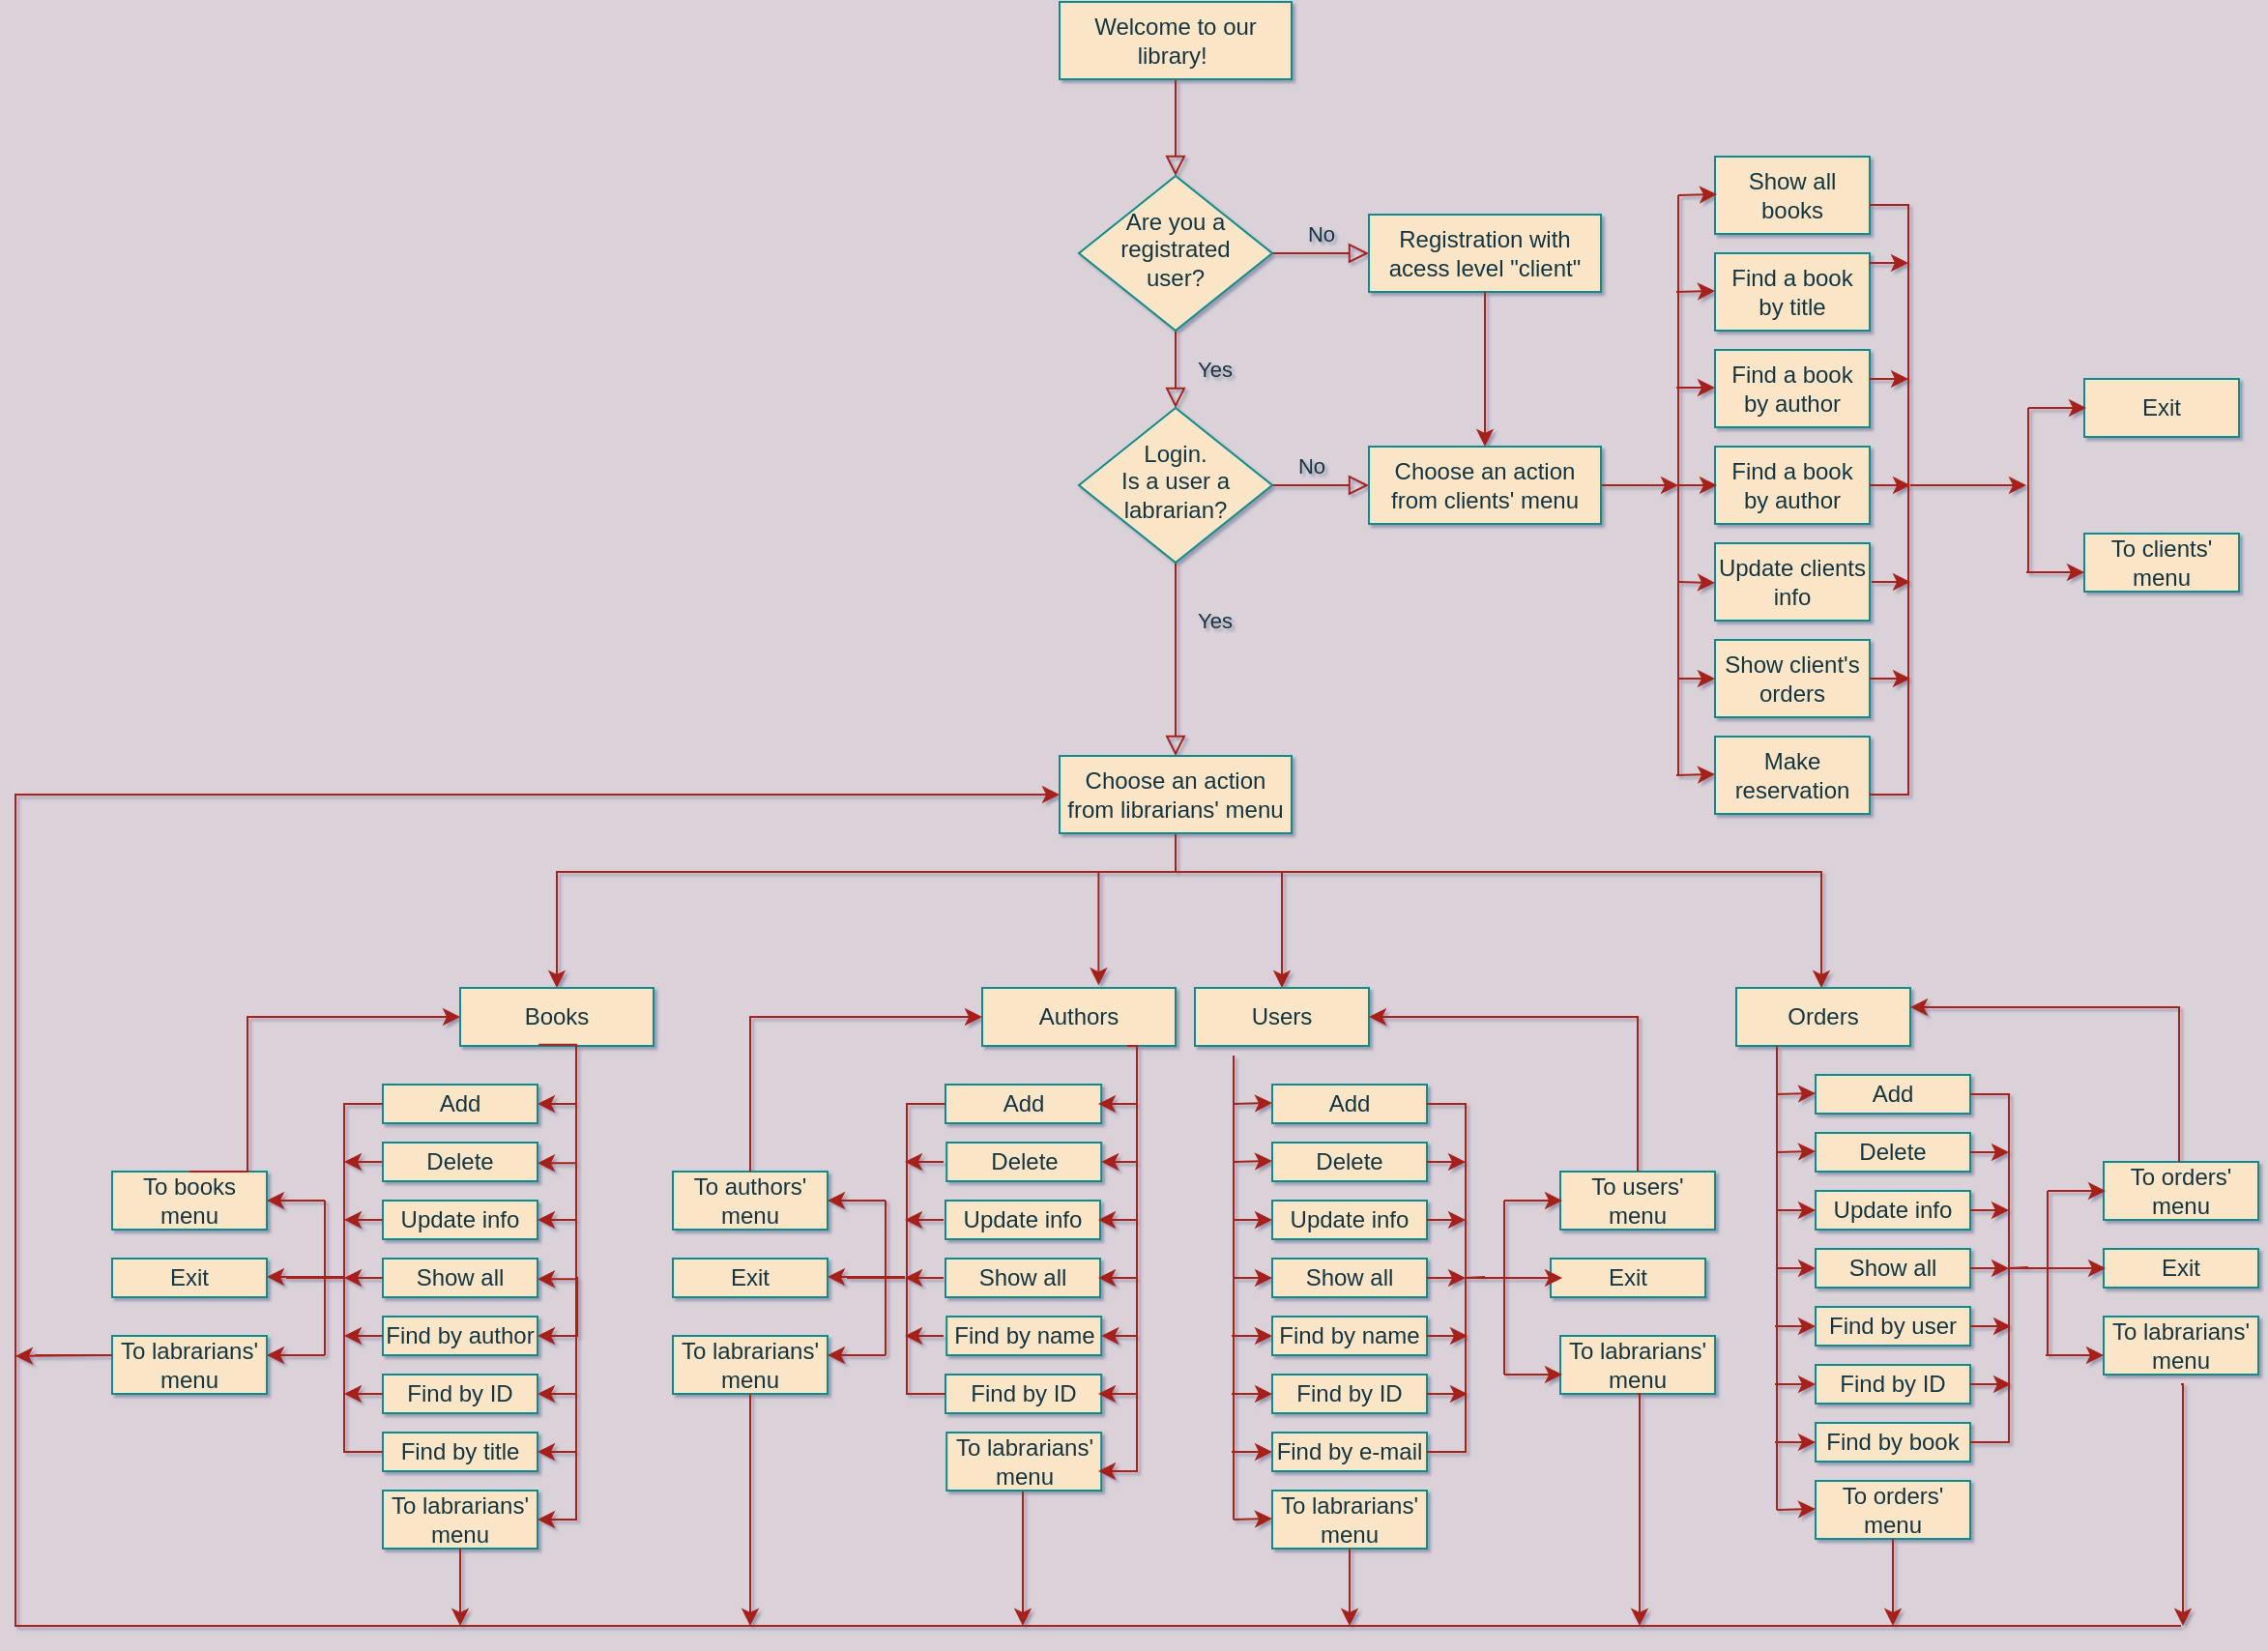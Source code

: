 <mxfile version="15.9.1" type="github">
  <diagram id="C5RBs43oDa-KdzZeNtuy" name="Page-1">
    <mxGraphModel dx="2643" dy="2804" grid="1" gridSize="10" guides="1" tooltips="1" connect="1" arrows="1" fold="1" page="1" pageScale="1" pageWidth="827" pageHeight="1169" background="#DAD2D8" math="0" shadow="1">
      <root>
        <mxCell id="WIyWlLk6GJQsqaUBKTNV-0" />
        <mxCell id="WIyWlLk6GJQsqaUBKTNV-1" parent="WIyWlLk6GJQsqaUBKTNV-0" />
        <mxCell id="VUuJxfTxhFCesFp1tUoB-886" value="" style="html=1;jettySize=auto;orthogonalLoop=1;fontSize=11;endArrow=block;endFill=0;endSize=8;strokeWidth=1;shadow=0;labelBackgroundColor=none;edgeStyle=orthogonalEdgeStyle;strokeColor=#A8201A;fontColor=#143642;rounded=0;" edge="1" parent="WIyWlLk6GJQsqaUBKTNV-1" source="VUuJxfTxhFCesFp1tUoB-887" target="VUuJxfTxhFCesFp1tUoB-890">
          <mxGeometry relative="1" as="geometry" />
        </mxCell>
        <mxCell id="VUuJxfTxhFCesFp1tUoB-887" value="Welcome to our library!&amp;nbsp;" style="whiteSpace=wrap;html=1;fontSize=12;glass=0;strokeWidth=1;shadow=0;fillColor=#FAE5C7;strokeColor=#0F8B8D;fontColor=#143642;rounded=0;" vertex="1" parent="WIyWlLk6GJQsqaUBKTNV-1">
          <mxGeometry x="-1010" y="-2260" width="120" height="40" as="geometry" />
        </mxCell>
        <mxCell id="VUuJxfTxhFCesFp1tUoB-888" value="Yes" style="html=1;jettySize=auto;orthogonalLoop=1;fontSize=11;endArrow=block;endFill=0;endSize=8;strokeWidth=1;shadow=0;labelBackgroundColor=none;edgeStyle=orthogonalEdgeStyle;strokeColor=#A8201A;fontColor=#143642;rounded=0;" edge="1" parent="WIyWlLk6GJQsqaUBKTNV-1" source="VUuJxfTxhFCesFp1tUoB-890" target="VUuJxfTxhFCesFp1tUoB-894">
          <mxGeometry y="20" relative="1" as="geometry">
            <mxPoint as="offset" />
          </mxGeometry>
        </mxCell>
        <mxCell id="VUuJxfTxhFCesFp1tUoB-889" value="No" style="edgeStyle=orthogonalEdgeStyle;html=1;jettySize=auto;orthogonalLoop=1;fontSize=11;endArrow=block;endFill=0;endSize=8;strokeWidth=1;shadow=0;labelBackgroundColor=none;strokeColor=#A8201A;fontColor=#143642;rounded=0;" edge="1" parent="WIyWlLk6GJQsqaUBKTNV-1" source="VUuJxfTxhFCesFp1tUoB-890" target="VUuJxfTxhFCesFp1tUoB-891">
          <mxGeometry y="10" relative="1" as="geometry">
            <mxPoint as="offset" />
          </mxGeometry>
        </mxCell>
        <mxCell id="VUuJxfTxhFCesFp1tUoB-890" value="Are you a registrated user?" style="rhombus;whiteSpace=wrap;html=1;shadow=0;fontFamily=Helvetica;fontSize=12;align=center;strokeWidth=1;spacing=6;spacingTop=-4;fillColor=#FAE5C7;strokeColor=#0F8B8D;fontColor=#143642;rounded=0;" vertex="1" parent="WIyWlLk6GJQsqaUBKTNV-1">
          <mxGeometry x="-1000" y="-2170" width="100" height="80" as="geometry" />
        </mxCell>
        <mxCell id="VUuJxfTxhFCesFp1tUoB-891" value="Registration with acess level &quot;client&quot;" style="whiteSpace=wrap;html=1;fontSize=12;glass=0;strokeWidth=1;shadow=0;fillColor=#FAE5C7;strokeColor=#0F8B8D;fontColor=#143642;rounded=0;" vertex="1" parent="WIyWlLk6GJQsqaUBKTNV-1">
          <mxGeometry x="-850" y="-2150" width="120" height="40" as="geometry" />
        </mxCell>
        <mxCell id="VUuJxfTxhFCesFp1tUoB-892" value="No" style="html=1;jettySize=auto;orthogonalLoop=1;fontSize=11;endArrow=block;endFill=0;endSize=8;strokeWidth=1;shadow=0;labelBackgroundColor=none;edgeStyle=orthogonalEdgeStyle;strokeColor=#A8201A;fontColor=#143642;rounded=0;" edge="1" parent="WIyWlLk6GJQsqaUBKTNV-1" source="VUuJxfTxhFCesFp1tUoB-894" target="VUuJxfTxhFCesFp1tUoB-897">
          <mxGeometry x="-1" y="86" relative="1" as="geometry">
            <mxPoint x="-16" y="-50" as="offset" />
          </mxGeometry>
        </mxCell>
        <mxCell id="VUuJxfTxhFCesFp1tUoB-893" value="Yes" style="edgeStyle=orthogonalEdgeStyle;html=1;jettySize=auto;orthogonalLoop=1;fontSize=11;endArrow=block;endFill=0;endSize=8;strokeWidth=1;shadow=0;labelBackgroundColor=none;strokeColor=#A8201A;fontColor=#143642;rounded=0;" edge="1" parent="WIyWlLk6GJQsqaUBKTNV-1" source="VUuJxfTxhFCesFp1tUoB-894" target="VUuJxfTxhFCesFp1tUoB-899">
          <mxGeometry x="-1" y="-76" relative="1" as="geometry">
            <mxPoint x="-30" y="-6" as="offset" />
            <mxPoint x="-850" y="-1985" as="targetPoint" />
          </mxGeometry>
        </mxCell>
        <mxCell id="VUuJxfTxhFCesFp1tUoB-894" value="Login. &lt;br&gt;Is a user a labrarian?" style="rhombus;whiteSpace=wrap;html=1;shadow=0;fontFamily=Helvetica;fontSize=12;align=center;strokeWidth=1;spacing=6;spacingTop=-4;fillColor=#FAE5C7;strokeColor=#0F8B8D;fontColor=#143642;rounded=0;" vertex="1" parent="WIyWlLk6GJQsqaUBKTNV-1">
          <mxGeometry x="-1000" y="-2050" width="100" height="80" as="geometry" />
        </mxCell>
        <mxCell id="VUuJxfTxhFCesFp1tUoB-895" value="" style="edgeStyle=orthogonalEdgeStyle;orthogonalLoop=1;jettySize=auto;html=1;entryX=0.602;entryY=-0.047;entryDx=0;entryDy=0;entryPerimeter=0;strokeColor=#A8201A;fontColor=#143642;labelBackgroundColor=#DAD2D8;rounded=0;" edge="1" parent="WIyWlLk6GJQsqaUBKTNV-1" target="VUuJxfTxhFCesFp1tUoB-901">
          <mxGeometry relative="1" as="geometry">
            <mxPoint x="-950" y="-1810" as="sourcePoint" />
            <mxPoint x="-950" y="-1750" as="targetPoint" />
            <Array as="points">
              <mxPoint x="-990" y="-1810" />
            </Array>
          </mxGeometry>
        </mxCell>
        <mxCell id="VUuJxfTxhFCesFp1tUoB-896" value="" style="edgeStyle=orthogonalEdgeStyle;orthogonalLoop=1;jettySize=auto;html=1;strokeColor=#A8201A;fontColor=#143642;labelBackgroundColor=#DAD2D8;rounded=0;" edge="1" parent="WIyWlLk6GJQsqaUBKTNV-1" source="VUuJxfTxhFCesFp1tUoB-897" target="VUuJxfTxhFCesFp1tUoB-900">
          <mxGeometry relative="1" as="geometry">
            <Array as="points">
              <mxPoint x="-950" y="-1810" />
              <mxPoint x="-1270" y="-1810" />
            </Array>
          </mxGeometry>
        </mxCell>
        <mxCell id="VUuJxfTxhFCesFp1tUoB-897" value="Choose an action from librarians&#39; menu" style="whiteSpace=wrap;html=1;fontSize=12;glass=0;strokeWidth=1;shadow=0;fillColor=#FAE5C7;strokeColor=#0F8B8D;fontColor=#143642;rounded=0;" vertex="1" parent="WIyWlLk6GJQsqaUBKTNV-1">
          <mxGeometry x="-1010" y="-1870" width="120" height="40" as="geometry" />
        </mxCell>
        <mxCell id="VUuJxfTxhFCesFp1tUoB-898" value="" style="edgeStyle=none;orthogonalLoop=1;jettySize=auto;html=1;strokeColor=#A8201A;fontColor=#143642;labelBackgroundColor=#DAD2D8;rounded=0;" edge="1" parent="WIyWlLk6GJQsqaUBKTNV-1" source="VUuJxfTxhFCesFp1tUoB-899">
          <mxGeometry relative="1" as="geometry">
            <mxPoint x="-690" y="-2010" as="targetPoint" />
          </mxGeometry>
        </mxCell>
        <mxCell id="VUuJxfTxhFCesFp1tUoB-899" value="Choose an action from clients&#39; menu" style="whiteSpace=wrap;html=1;fontSize=12;glass=0;strokeWidth=1;shadow=0;fillColor=#FAE5C7;strokeColor=#0F8B8D;fontColor=#143642;rounded=0;" vertex="1" parent="WIyWlLk6GJQsqaUBKTNV-1">
          <mxGeometry x="-850" y="-2030" width="120" height="40" as="geometry" />
        </mxCell>
        <mxCell id="VUuJxfTxhFCesFp1tUoB-900" value="Books" style="whiteSpace=wrap;html=1;shadow=0;strokeWidth=1;glass=0;fillColor=#FAE5C7;strokeColor=#0F8B8D;fontColor=#143642;rounded=0;" vertex="1" parent="WIyWlLk6GJQsqaUBKTNV-1">
          <mxGeometry x="-1320" y="-1750" width="100" height="30" as="geometry" />
        </mxCell>
        <mxCell id="VUuJxfTxhFCesFp1tUoB-901" value="Authors" style="whiteSpace=wrap;html=1;rotation=0;fillColor=#FAE5C7;strokeColor=#0F8B8D;fontColor=#143642;rounded=0;" vertex="1" parent="WIyWlLk6GJQsqaUBKTNV-1">
          <mxGeometry x="-1050" y="-1750" width="100" height="30" as="geometry" />
        </mxCell>
        <mxCell id="VUuJxfTxhFCesFp1tUoB-902" value="Users" style="whiteSpace=wrap;html=1;fillColor=#FAE5C7;strokeColor=#0F8B8D;fontColor=#143642;rounded=0;" vertex="1" parent="WIyWlLk6GJQsqaUBKTNV-1">
          <mxGeometry x="-940" y="-1750" width="90" height="30" as="geometry" />
        </mxCell>
        <mxCell id="VUuJxfTxhFCesFp1tUoB-903" value="Orders" style="whiteSpace=wrap;html=1;fillColor=#FAE5C7;strokeColor=#0F8B8D;fontColor=#143642;rounded=0;" vertex="1" parent="WIyWlLk6GJQsqaUBKTNV-1">
          <mxGeometry x="-660" y="-1750" width="90" height="30" as="geometry" />
        </mxCell>
        <mxCell id="VUuJxfTxhFCesFp1tUoB-904" value="" style="edgeStyle=orthogonalEdgeStyle;orthogonalLoop=1;jettySize=auto;html=1;entryX=0.5;entryY=0;entryDx=0;entryDy=0;strokeColor=#A8201A;fontColor=#143642;labelBackgroundColor=#DAD2D8;rounded=0;" edge="1" parent="WIyWlLk6GJQsqaUBKTNV-1">
          <mxGeometry relative="1" as="geometry">
            <mxPoint x="-900" y="-1810" as="sourcePoint" />
            <mxPoint x="-616" y="-1750" as="targetPoint" />
            <Array as="points">
              <mxPoint x="-616" y="-1810" />
            </Array>
          </mxGeometry>
        </mxCell>
        <mxCell id="VUuJxfTxhFCesFp1tUoB-905" value="" style="edgeStyle=orthogonalEdgeStyle;orthogonalLoop=1;jettySize=auto;html=1;entryX=0.5;entryY=0;entryDx=0;entryDy=0;strokeColor=#A8201A;fontColor=#143642;labelBackgroundColor=#DAD2D8;rounded=0;" edge="1" parent="WIyWlLk6GJQsqaUBKTNV-1" target="VUuJxfTxhFCesFp1tUoB-902">
          <mxGeometry relative="1" as="geometry">
            <mxPoint x="-980" y="-1810" as="sourcePoint" />
            <mxPoint x="-870" y="-1750" as="targetPoint" />
            <Array as="points">
              <mxPoint x="-895" y="-1810" />
            </Array>
          </mxGeometry>
        </mxCell>
        <mxCell id="VUuJxfTxhFCesFp1tUoB-906" value="" style="edgeStyle=orthogonalEdgeStyle;orthogonalLoop=1;jettySize=auto;html=1;exitX=0.406;exitY=0.98;exitDx=0;exitDy=0;exitPerimeter=0;strokeColor=#A8201A;fontColor=#143642;labelBackgroundColor=#DAD2D8;rounded=0;" edge="1" parent="WIyWlLk6GJQsqaUBKTNV-1" source="VUuJxfTxhFCesFp1tUoB-900">
          <mxGeometry relative="1" as="geometry">
            <mxPoint x="-1250" y="-1660" as="sourcePoint" />
            <mxPoint x="-1280" y="-1690" as="targetPoint" />
            <Array as="points">
              <mxPoint x="-1260" y="-1721" />
              <mxPoint x="-1260" y="-1690" />
            </Array>
          </mxGeometry>
        </mxCell>
        <mxCell id="VUuJxfTxhFCesFp1tUoB-907" value="" style="edgeStyle=orthogonalEdgeStyle;orthogonalLoop=1;jettySize=auto;html=1;strokeColor=#A8201A;fontColor=#143642;labelBackgroundColor=#DAD2D8;rounded=0;" edge="1" parent="WIyWlLk6GJQsqaUBKTNV-1">
          <mxGeometry relative="1" as="geometry">
            <mxPoint x="-1260" y="-1690" as="sourcePoint" />
            <mxPoint x="-1280" y="-1659.4" as="targetPoint" />
            <Array as="points">
              <mxPoint x="-1260" y="-1690" />
              <mxPoint x="-1260" y="-1659" />
            </Array>
          </mxGeometry>
        </mxCell>
        <mxCell id="VUuJxfTxhFCesFp1tUoB-908" style="edgeStyle=orthogonalEdgeStyle;orthogonalLoop=1;jettySize=auto;html=1;exitX=0.75;exitY=1;exitDx=0;exitDy=0;entryX=0.75;entryY=1;entryDx=0;entryDy=0;strokeColor=#A8201A;fontColor=#143642;labelBackgroundColor=#DAD2D8;rounded=0;" edge="1" parent="WIyWlLk6GJQsqaUBKTNV-1" source="VUuJxfTxhFCesFp1tUoB-909" target="VUuJxfTxhFCesFp1tUoB-909">
          <mxGeometry relative="1" as="geometry">
            <mxPoint x="-1110" y="-1640" as="targetPoint" />
          </mxGeometry>
        </mxCell>
        <mxCell id="VUuJxfTxhFCesFp1tUoB-909" value="To labrarians&#39; menu" style="whiteSpace=wrap;html=1;fillColor=#FAE5C7;strokeColor=#0F8B8D;fontColor=#143642;rounded=0;" vertex="1" parent="WIyWlLk6GJQsqaUBKTNV-1">
          <mxGeometry x="-1360" y="-1490" width="80" height="30" as="geometry" />
        </mxCell>
        <mxCell id="VUuJxfTxhFCesFp1tUoB-910" style="edgeStyle=none;orthogonalLoop=1;jettySize=auto;html=1;strokeColor=#A8201A;fontColor=#143642;labelBackgroundColor=#DAD2D8;rounded=0;" edge="1" parent="WIyWlLk6GJQsqaUBKTNV-1" source="VUuJxfTxhFCesFp1tUoB-911">
          <mxGeometry relative="1" as="geometry">
            <mxPoint x="-1380" y="-1660" as="targetPoint" />
          </mxGeometry>
        </mxCell>
        <mxCell id="VUuJxfTxhFCesFp1tUoB-911" value="Delete" style="whiteSpace=wrap;html=1;fillColor=#FAE5C7;strokeColor=#0F8B8D;fontColor=#143642;rounded=0;" vertex="1" parent="WIyWlLk6GJQsqaUBKTNV-1">
          <mxGeometry x="-1360" y="-1670" width="80" height="20" as="geometry" />
        </mxCell>
        <mxCell id="VUuJxfTxhFCesFp1tUoB-912" value="Delete" style="whiteSpace=wrap;html=1;fillColor=#FAE5C7;strokeColor=#0F8B8D;fontColor=#143642;rounded=0;" vertex="1" parent="WIyWlLk6GJQsqaUBKTNV-1">
          <mxGeometry x="-900" y="-1670" width="80" height="20" as="geometry" />
        </mxCell>
        <mxCell id="VUuJxfTxhFCesFp1tUoB-913" value="Add" style="whiteSpace=wrap;html=1;fillColor=#FAE5C7;strokeColor=#0F8B8D;fontColor=#143642;rounded=0;" vertex="1" parent="WIyWlLk6GJQsqaUBKTNV-1">
          <mxGeometry x="-900" y="-1700" width="80" height="20" as="geometry" />
        </mxCell>
        <mxCell id="VUuJxfTxhFCesFp1tUoB-914" value="Show all" style="whiteSpace=wrap;html=1;fillColor=#FAE5C7;strokeColor=#0F8B8D;fontColor=#143642;rounded=0;" vertex="1" parent="WIyWlLk6GJQsqaUBKTNV-1">
          <mxGeometry x="-1360" y="-1610" width="80" height="20" as="geometry" />
        </mxCell>
        <mxCell id="VUuJxfTxhFCesFp1tUoB-915" value="Update info" style="whiteSpace=wrap;html=1;fillColor=#FAE5C7;strokeColor=#0F8B8D;fontColor=#143642;rounded=0;" vertex="1" parent="WIyWlLk6GJQsqaUBKTNV-1">
          <mxGeometry x="-900" y="-1640" width="80" height="20" as="geometry" />
        </mxCell>
        <mxCell id="VUuJxfTxhFCesFp1tUoB-916" value="" style="edgeStyle=orthogonalEdgeStyle;orthogonalLoop=1;jettySize=auto;html=1;strokeColor=#A8201A;fontColor=#143642;labelBackgroundColor=#DAD2D8;rounded=0;" edge="1" parent="WIyWlLk6GJQsqaUBKTNV-1">
          <mxGeometry relative="1" as="geometry">
            <mxPoint x="-1260" y="-1630" as="sourcePoint" />
            <mxPoint x="-1280" y="-1599.4" as="targetPoint" />
            <Array as="points">
              <mxPoint x="-1260" y="-1630" />
              <mxPoint x="-1260" y="-1599" />
            </Array>
          </mxGeometry>
        </mxCell>
        <mxCell id="VUuJxfTxhFCesFp1tUoB-917" value="Find by author" style="whiteSpace=wrap;html=1;fillColor=#FAE5C7;strokeColor=#0F8B8D;fontColor=#143642;rounded=0;" vertex="1" parent="WIyWlLk6GJQsqaUBKTNV-1">
          <mxGeometry x="-1360" y="-1580" width="80" height="20" as="geometry" />
        </mxCell>
        <mxCell id="VUuJxfTxhFCesFp1tUoB-918" value="Find by ID" style="whiteSpace=wrap;html=1;fillColor=#FAE5C7;strokeColor=#0F8B8D;fontColor=#143642;rounded=0;" vertex="1" parent="WIyWlLk6GJQsqaUBKTNV-1">
          <mxGeometry x="-1360" y="-1550" width="80" height="20" as="geometry" />
        </mxCell>
        <mxCell id="VUuJxfTxhFCesFp1tUoB-919" value="Find by title" style="whiteSpace=wrap;html=1;fillColor=#FAE5C7;strokeColor=#0F8B8D;fontColor=#143642;rounded=0;" vertex="1" parent="WIyWlLk6GJQsqaUBKTNV-1">
          <mxGeometry x="-1360" y="-1520" width="80" height="20" as="geometry" />
        </mxCell>
        <mxCell id="VUuJxfTxhFCesFp1tUoB-920" value="Update info" style="whiteSpace=wrap;html=1;fillColor=#FAE5C7;strokeColor=#0F8B8D;fontColor=#143642;rounded=0;" vertex="1" parent="WIyWlLk6GJQsqaUBKTNV-1">
          <mxGeometry x="-1360" y="-1640" width="80" height="20" as="geometry" />
        </mxCell>
        <mxCell id="VUuJxfTxhFCesFp1tUoB-921" value="" style="edgeStyle=orthogonalEdgeStyle;orthogonalLoop=1;jettySize=auto;html=1;strokeColor=#A8201A;fontColor=#143642;labelBackgroundColor=#DAD2D8;rounded=0;" edge="1" parent="WIyWlLk6GJQsqaUBKTNV-1">
          <mxGeometry relative="1" as="geometry">
            <mxPoint x="-1260" y="-1660" as="sourcePoint" />
            <mxPoint x="-1280" y="-1510" as="targetPoint" />
            <Array as="points">
              <mxPoint x="-1260" y="-1510" />
            </Array>
          </mxGeometry>
        </mxCell>
        <mxCell id="VUuJxfTxhFCesFp1tUoB-922" value="" style="edgeStyle=orthogonalEdgeStyle;orthogonalLoop=1;jettySize=auto;html=1;entryX=0;entryY=0.5;entryDx=0;entryDy=0;strokeColor=#A8201A;fontColor=#143642;labelBackgroundColor=#DAD2D8;rounded=0;" edge="1" parent="WIyWlLk6GJQsqaUBKTNV-1" target="VUuJxfTxhFCesFp1tUoB-897">
          <mxGeometry relative="1" as="geometry">
            <mxPoint x="-430" y="-1420" as="sourcePoint" />
            <mxPoint x="-1220" y="-1750" as="targetPoint" />
            <Array as="points">
              <mxPoint x="-1340" y="-1420" />
              <mxPoint x="-1550" y="-1420" />
              <mxPoint x="-1550" y="-1850" />
            </Array>
          </mxGeometry>
        </mxCell>
        <mxCell id="VUuJxfTxhFCesFp1tUoB-923" value="" style="edgeStyle=orthogonalEdgeStyle;orthogonalLoop=1;jettySize=auto;html=1;exitX=0.406;exitY=0.98;exitDx=0;exitDy=0;exitPerimeter=0;entryX=1;entryY=0.5;entryDx=0;entryDy=0;strokeColor=#A8201A;fontColor=#143642;labelBackgroundColor=#DAD2D8;rounded=0;" edge="1" parent="WIyWlLk6GJQsqaUBKTNV-1" target="VUuJxfTxhFCesFp1tUoB-917">
          <mxGeometry relative="1" as="geometry">
            <mxPoint x="-1259.4" y="-1600.6" as="sourcePoint" />
            <mxPoint x="-1270" y="-1570" as="targetPoint" />
            <Array as="points">
              <mxPoint x="-1259" y="-1570" />
            </Array>
          </mxGeometry>
        </mxCell>
        <mxCell id="VUuJxfTxhFCesFp1tUoB-924" value="" style="edgeStyle=orthogonalEdgeStyle;orthogonalLoop=1;jettySize=auto;html=1;entryX=1;entryY=0.5;entryDx=0;entryDy=0;strokeColor=#A8201A;fontColor=#143642;labelBackgroundColor=#DAD2D8;rounded=0;" edge="1" parent="WIyWlLk6GJQsqaUBKTNV-1" target="VUuJxfTxhFCesFp1tUoB-909">
          <mxGeometry relative="1" as="geometry">
            <mxPoint x="-1260" y="-1540" as="sourcePoint" />
            <mxPoint x="-1280" y="-1509.4" as="targetPoint" />
            <Array as="points">
              <mxPoint x="-1260" y="-1475" />
            </Array>
          </mxGeometry>
        </mxCell>
        <mxCell id="VUuJxfTxhFCesFp1tUoB-925" value="Add" style="whiteSpace=wrap;html=1;fillColor=#FAE5C7;strokeColor=#0F8B8D;fontColor=#143642;rounded=0;" vertex="1" parent="WIyWlLk6GJQsqaUBKTNV-1">
          <mxGeometry x="-1360" y="-1700" width="80" height="20" as="geometry" />
        </mxCell>
        <mxCell id="VUuJxfTxhFCesFp1tUoB-926" value="" style="endArrow=none;html=1;entryX=0;entryY=0.5;entryDx=0;entryDy=0;exitX=0;exitY=0.5;exitDx=0;exitDy=0;strokeColor=#A8201A;fontColor=#143642;labelBackgroundColor=#DAD2D8;rounded=0;" edge="1" parent="WIyWlLk6GJQsqaUBKTNV-1" source="VUuJxfTxhFCesFp1tUoB-919" target="VUuJxfTxhFCesFp1tUoB-925">
          <mxGeometry width="50" height="50" relative="1" as="geometry">
            <mxPoint x="-1380" y="-1480" as="sourcePoint" />
            <mxPoint x="-900" y="-1440" as="targetPoint" />
            <Array as="points">
              <mxPoint x="-1370" y="-1510" />
              <mxPoint x="-1380" y="-1510" />
              <mxPoint x="-1380" y="-1590" />
              <mxPoint x="-1380" y="-1600" />
              <mxPoint x="-1380" y="-1690" />
            </Array>
          </mxGeometry>
        </mxCell>
        <mxCell id="VUuJxfTxhFCesFp1tUoB-927" value="" style="endArrow=none;html=1;strokeColor=#A8201A;fontColor=#143642;labelBackgroundColor=#DAD2D8;rounded=0;" edge="1" parent="WIyWlLk6GJQsqaUBKTNV-1">
          <mxGeometry width="50" height="50" relative="1" as="geometry">
            <mxPoint x="-1390" y="-1560" as="sourcePoint" />
            <mxPoint x="-1390" y="-1640" as="targetPoint" />
            <Array as="points" />
          </mxGeometry>
        </mxCell>
        <mxCell id="VUuJxfTxhFCesFp1tUoB-928" value="" style="endArrow=none;html=1;strokeColor=#A8201A;fontColor=#143642;labelBackgroundColor=#DAD2D8;rounded=0;" edge="1" parent="WIyWlLk6GJQsqaUBKTNV-1">
          <mxGeometry width="50" height="50" relative="1" as="geometry">
            <mxPoint x="-1410" y="-1600" as="sourcePoint" />
            <mxPoint x="-1380" y="-1600" as="targetPoint" />
            <Array as="points" />
          </mxGeometry>
        </mxCell>
        <mxCell id="VUuJxfTxhFCesFp1tUoB-929" value="" style="endArrow=none;html=1;strokeColor=#A8201A;fontColor=#143642;labelBackgroundColor=#DAD2D8;rounded=0;" edge="1" parent="WIyWlLk6GJQsqaUBKTNV-1">
          <mxGeometry width="50" height="50" relative="1" as="geometry">
            <mxPoint x="-920" y="-1715" as="sourcePoint" />
            <mxPoint x="-920" y="-1475" as="targetPoint" />
          </mxGeometry>
        </mxCell>
        <mxCell id="VUuJxfTxhFCesFp1tUoB-930" value="" style="edgeStyle=orthogonalEdgeStyle;orthogonalLoop=1;jettySize=auto;html=1;strokeColor=#A8201A;fontColor=#143642;labelBackgroundColor=#DAD2D8;rounded=0;" edge="1" parent="WIyWlLk6GJQsqaUBKTNV-1">
          <mxGeometry relative="1" as="geometry">
            <mxPoint x="-1420" y="-1640" as="sourcePoint" />
            <mxPoint x="-1420" y="-1640" as="targetPoint" />
            <Array as="points">
              <mxPoint x="-1390" y="-1640" />
              <mxPoint x="-1390" y="-1640" />
            </Array>
          </mxGeometry>
        </mxCell>
        <mxCell id="VUuJxfTxhFCesFp1tUoB-931" value="" style="edgeStyle=orthogonalEdgeStyle;orthogonalLoop=1;jettySize=auto;html=1;strokeColor=#A8201A;fontColor=#143642;labelBackgroundColor=#DAD2D8;rounded=0;" edge="1" parent="WIyWlLk6GJQsqaUBKTNV-1">
          <mxGeometry relative="1" as="geometry">
            <mxPoint x="-1410" y="-1600.5" as="sourcePoint" />
            <mxPoint x="-1420" y="-1600.5" as="targetPoint" />
            <Array as="points">
              <mxPoint x="-1380" y="-1600.5" />
              <mxPoint x="-1380" y="-1600.5" />
            </Array>
          </mxGeometry>
        </mxCell>
        <mxCell id="VUuJxfTxhFCesFp1tUoB-932" value="" style="edgeStyle=orthogonalEdgeStyle;orthogonalLoop=1;jettySize=auto;html=1;strokeColor=#A8201A;fontColor=#143642;labelBackgroundColor=#DAD2D8;rounded=0;" edge="1" parent="WIyWlLk6GJQsqaUBKTNV-1">
          <mxGeometry relative="1" as="geometry">
            <mxPoint x="-1420" y="-1560" as="sourcePoint" />
            <mxPoint x="-1420" y="-1560" as="targetPoint" />
            <Array as="points">
              <mxPoint x="-1390" y="-1560" />
              <mxPoint x="-1390" y="-1560" />
            </Array>
          </mxGeometry>
        </mxCell>
        <mxCell id="VUuJxfTxhFCesFp1tUoB-933" value="To labrarians&#39; menu" style="whiteSpace=wrap;html=1;fillColor=#FAE5C7;strokeColor=#0F8B8D;fontColor=#143642;rounded=0;" vertex="1" parent="WIyWlLk6GJQsqaUBKTNV-1">
          <mxGeometry x="-1500" y="-1570" width="80" height="30" as="geometry" />
        </mxCell>
        <mxCell id="VUuJxfTxhFCesFp1tUoB-934" value="Exit" style="whiteSpace=wrap;html=1;fillColor=#FAE5C7;strokeColor=#0F8B8D;fontColor=#143642;rounded=0;" vertex="1" parent="WIyWlLk6GJQsqaUBKTNV-1">
          <mxGeometry x="-1500" y="-1610" width="80" height="20" as="geometry" />
        </mxCell>
        <mxCell id="VUuJxfTxhFCesFp1tUoB-935" value="" style="edgeStyle=orthogonalEdgeStyle;orthogonalLoop=1;jettySize=auto;html=1;strokeColor=#A8201A;fontColor=#143642;labelBackgroundColor=#DAD2D8;rounded=0;" edge="1" parent="WIyWlLk6GJQsqaUBKTNV-1">
          <mxGeometry relative="1" as="geometry">
            <mxPoint x="-1540" y="-1560" as="sourcePoint" />
            <mxPoint x="-1550" y="-1559.5" as="targetPoint" />
            <Array as="points">
              <mxPoint x="-1500" y="-1560" />
              <mxPoint x="-1500" y="-1560" />
            </Array>
          </mxGeometry>
        </mxCell>
        <mxCell id="VUuJxfTxhFCesFp1tUoB-936" value="" style="edgeStyle=orthogonalEdgeStyle;orthogonalLoop=1;jettySize=auto;html=1;strokeColor=#A8201A;fontColor=#143642;labelBackgroundColor=#DAD2D8;rounded=0;" edge="1" parent="WIyWlLk6GJQsqaUBKTNV-1">
          <mxGeometry relative="1" as="geometry">
            <mxPoint x="-1320" y="-1460" as="sourcePoint" />
            <mxPoint x="-1320" y="-1420" as="targetPoint" />
            <Array as="points">
              <mxPoint x="-1320" y="-1430" />
              <mxPoint x="-1320" y="-1430" />
            </Array>
          </mxGeometry>
        </mxCell>
        <mxCell id="VUuJxfTxhFCesFp1tUoB-937" value="To books menu" style="whiteSpace=wrap;html=1;fillColor=#FAE5C7;strokeColor=#0F8B8D;fontColor=#143642;rounded=0;" vertex="1" parent="WIyWlLk6GJQsqaUBKTNV-1">
          <mxGeometry x="-1500" y="-1655" width="80" height="30" as="geometry" />
        </mxCell>
        <mxCell id="VUuJxfTxhFCesFp1tUoB-938" value="" style="edgeStyle=orthogonalEdgeStyle;orthogonalLoop=1;jettySize=auto;html=1;entryX=0;entryY=0.5;entryDx=0;entryDy=0;exitX=0.5;exitY=0;exitDx=0;exitDy=0;strokeColor=#A8201A;fontColor=#143642;labelBackgroundColor=#DAD2D8;rounded=0;" edge="1" parent="WIyWlLk6GJQsqaUBKTNV-1" source="VUuJxfTxhFCesFp1tUoB-937" target="VUuJxfTxhFCesFp1tUoB-900">
          <mxGeometry relative="1" as="geometry">
            <mxPoint x="-1480" y="-1660" as="sourcePoint" />
            <mxPoint x="-1480" y="-1680" as="targetPoint" />
            <Array as="points">
              <mxPoint x="-1430" y="-1655" />
              <mxPoint x="-1430" y="-1735" />
            </Array>
          </mxGeometry>
        </mxCell>
        <mxCell id="VUuJxfTxhFCesFp1tUoB-939" value="" style="edgeStyle=orthogonalEdgeStyle;orthogonalLoop=1;jettySize=auto;html=1;strokeColor=#A8201A;fontColor=#143642;labelBackgroundColor=#DAD2D8;rounded=0;" edge="1" parent="WIyWlLk6GJQsqaUBKTNV-1">
          <mxGeometry relative="1" as="geometry">
            <mxPoint x="-1370" y="-1630" as="sourcePoint" />
            <mxPoint x="-1380" y="-1630" as="targetPoint" />
            <Array as="points">
              <mxPoint x="-1360" y="-1630" />
              <mxPoint x="-1360" y="-1630" />
            </Array>
          </mxGeometry>
        </mxCell>
        <mxCell id="VUuJxfTxhFCesFp1tUoB-940" value="" style="edgeStyle=orthogonalEdgeStyle;orthogonalLoop=1;jettySize=auto;html=1;strokeColor=#A8201A;fontColor=#143642;labelBackgroundColor=#DAD2D8;rounded=0;" edge="1" parent="WIyWlLk6GJQsqaUBKTNV-1">
          <mxGeometry relative="1" as="geometry">
            <mxPoint x="-1370" y="-1600" as="sourcePoint" />
            <mxPoint x="-1380" y="-1600" as="targetPoint" />
            <Array as="points">
              <mxPoint x="-1360" y="-1600" />
              <mxPoint x="-1360" y="-1600" />
            </Array>
          </mxGeometry>
        </mxCell>
        <mxCell id="VUuJxfTxhFCesFp1tUoB-941" value="" style="edgeStyle=orthogonalEdgeStyle;orthogonalLoop=1;jettySize=auto;html=1;strokeColor=#A8201A;fontColor=#143642;labelBackgroundColor=#DAD2D8;rounded=0;" edge="1" parent="WIyWlLk6GJQsqaUBKTNV-1">
          <mxGeometry relative="1" as="geometry">
            <mxPoint x="-1370" y="-1570" as="sourcePoint" />
            <mxPoint x="-1380" y="-1570" as="targetPoint" />
            <Array as="points">
              <mxPoint x="-1360" y="-1570" />
              <mxPoint x="-1360" y="-1570" />
            </Array>
          </mxGeometry>
        </mxCell>
        <mxCell id="VUuJxfTxhFCesFp1tUoB-942" value="" style="edgeStyle=orthogonalEdgeStyle;orthogonalLoop=1;jettySize=auto;html=1;strokeColor=#A8201A;fontColor=#143642;labelBackgroundColor=#DAD2D8;rounded=0;" edge="1" parent="WIyWlLk6GJQsqaUBKTNV-1">
          <mxGeometry relative="1" as="geometry">
            <mxPoint x="-1360" y="-1540" as="sourcePoint" />
            <mxPoint x="-1380" y="-1540" as="targetPoint" />
            <Array as="points">
              <mxPoint x="-1370" y="-1540" />
              <mxPoint x="-1370" y="-1540" />
            </Array>
          </mxGeometry>
        </mxCell>
        <mxCell id="VUuJxfTxhFCesFp1tUoB-943" style="edgeStyle=none;orthogonalLoop=1;jettySize=auto;html=1;entryX=0;entryY=0.5;entryDx=0;entryDy=0;strokeColor=#A8201A;fontColor=#143642;labelBackgroundColor=#DAD2D8;rounded=0;" edge="1" parent="WIyWlLk6GJQsqaUBKTNV-1" source="VUuJxfTxhFCesFp1tUoB-918" target="VUuJxfTxhFCesFp1tUoB-918">
          <mxGeometry relative="1" as="geometry" />
        </mxCell>
        <mxCell id="VUuJxfTxhFCesFp1tUoB-944" style="edgeStyle=none;orthogonalLoop=1;jettySize=auto;html=1;entryX=1;entryY=0.75;entryDx=0;entryDy=0;strokeColor=#A8201A;fontColor=#143642;labelBackgroundColor=#DAD2D8;rounded=0;" edge="1" parent="WIyWlLk6GJQsqaUBKTNV-1" source="VUuJxfTxhFCesFp1tUoB-912" target="VUuJxfTxhFCesFp1tUoB-912">
          <mxGeometry relative="1" as="geometry" />
        </mxCell>
        <mxCell id="VUuJxfTxhFCesFp1tUoB-945" value="Show all" style="whiteSpace=wrap;html=1;fillColor=#FAE5C7;strokeColor=#0F8B8D;fontColor=#143642;rounded=0;" vertex="1" parent="WIyWlLk6GJQsqaUBKTNV-1">
          <mxGeometry x="-900" y="-1610" width="80" height="20" as="geometry" />
        </mxCell>
        <mxCell id="VUuJxfTxhFCesFp1tUoB-946" style="edgeStyle=none;orthogonalLoop=1;jettySize=auto;html=1;strokeColor=#A8201A;fontColor=#143642;labelBackgroundColor=#DAD2D8;rounded=0;" edge="1" parent="WIyWlLk6GJQsqaUBKTNV-1">
          <mxGeometry relative="1" as="geometry">
            <mxPoint x="-900" y="-1570" as="targetPoint" />
            <mxPoint x="-921" y="-1570" as="sourcePoint" />
          </mxGeometry>
        </mxCell>
        <mxCell id="VUuJxfTxhFCesFp1tUoB-947" value="Find by name" style="whiteSpace=wrap;html=1;fillColor=#FAE5C7;strokeColor=#0F8B8D;fontColor=#143642;rounded=0;" vertex="1" parent="WIyWlLk6GJQsqaUBKTNV-1">
          <mxGeometry x="-900" y="-1580" width="80" height="20" as="geometry" />
        </mxCell>
        <mxCell id="VUuJxfTxhFCesFp1tUoB-948" value="Find by ID" style="whiteSpace=wrap;html=1;fillColor=#FAE5C7;strokeColor=#0F8B8D;fontColor=#143642;rounded=0;" vertex="1" parent="WIyWlLk6GJQsqaUBKTNV-1">
          <mxGeometry x="-900" y="-1550" width="80" height="20" as="geometry" />
        </mxCell>
        <mxCell id="VUuJxfTxhFCesFp1tUoB-949" style="edgeStyle=none;orthogonalLoop=1;jettySize=auto;html=1;strokeColor=#A8201A;fontColor=#143642;labelBackgroundColor=#DAD2D8;rounded=0;" edge="1" parent="WIyWlLk6GJQsqaUBKTNV-1">
          <mxGeometry relative="1" as="geometry">
            <mxPoint x="-900" y="-1540" as="targetPoint" />
            <mxPoint x="-921" y="-1540" as="sourcePoint" />
          </mxGeometry>
        </mxCell>
        <mxCell id="VUuJxfTxhFCesFp1tUoB-950" style="edgeStyle=none;orthogonalLoop=1;jettySize=auto;html=1;strokeColor=#A8201A;fontColor=#143642;labelBackgroundColor=#DAD2D8;rounded=0;" edge="1" parent="WIyWlLk6GJQsqaUBKTNV-1">
          <mxGeometry relative="1" as="geometry">
            <mxPoint x="-900" y="-1690.5" as="targetPoint" />
            <mxPoint x="-920" y="-1690" as="sourcePoint" />
          </mxGeometry>
        </mxCell>
        <mxCell id="VUuJxfTxhFCesFp1tUoB-951" value="Find by e-mail" style="whiteSpace=wrap;html=1;fillColor=#FAE5C7;strokeColor=#0F8B8D;fontColor=#143642;rounded=0;" vertex="1" parent="WIyWlLk6GJQsqaUBKTNV-1">
          <mxGeometry x="-900" y="-1520" width="80" height="20" as="geometry" />
        </mxCell>
        <mxCell id="VUuJxfTxhFCesFp1tUoB-952" style="edgeStyle=none;orthogonalLoop=1;jettySize=auto;html=1;strokeColor=#A8201A;fontColor=#143642;labelBackgroundColor=#DAD2D8;rounded=0;" edge="1" parent="WIyWlLk6GJQsqaUBKTNV-1">
          <mxGeometry relative="1" as="geometry">
            <mxPoint x="-900" y="-1510" as="targetPoint" />
            <mxPoint x="-921" y="-1510" as="sourcePoint" />
          </mxGeometry>
        </mxCell>
        <mxCell id="VUuJxfTxhFCesFp1tUoB-953" value="To labrarians&#39; menu" style="whiteSpace=wrap;html=1;fillColor=#FAE5C7;strokeColor=#0F8B8D;fontColor=#143642;rounded=0;" vertex="1" parent="WIyWlLk6GJQsqaUBKTNV-1">
          <mxGeometry x="-900" y="-1490" width="80" height="30" as="geometry" />
        </mxCell>
        <mxCell id="VUuJxfTxhFCesFp1tUoB-954" style="edgeStyle=none;orthogonalLoop=1;jettySize=auto;html=1;strokeColor=#A8201A;fontColor=#143642;labelBackgroundColor=#DAD2D8;rounded=0;" edge="1" parent="WIyWlLk6GJQsqaUBKTNV-1">
          <mxGeometry relative="1" as="geometry">
            <mxPoint x="-900" y="-1475.5" as="targetPoint" />
            <mxPoint x="-920" y="-1475" as="sourcePoint" />
          </mxGeometry>
        </mxCell>
        <mxCell id="VUuJxfTxhFCesFp1tUoB-955" value="" style="edgeStyle=orthogonalEdgeStyle;orthogonalLoop=1;jettySize=auto;html=1;exitX=0.5;exitY=1;exitDx=0;exitDy=0;strokeColor=#A8201A;fontColor=#143642;labelBackgroundColor=#DAD2D8;rounded=0;" edge="1" parent="WIyWlLk6GJQsqaUBKTNV-1" source="VUuJxfTxhFCesFp1tUoB-953">
          <mxGeometry relative="1" as="geometry">
            <mxPoint x="-820" y="-1450" as="sourcePoint" />
            <mxPoint x="-860" y="-1420" as="targetPoint" />
            <Array as="points" />
          </mxGeometry>
        </mxCell>
        <mxCell id="VUuJxfTxhFCesFp1tUoB-956" value="" style="edgeStyle=orthogonalEdgeStyle;orthogonalLoop=1;jettySize=auto;html=1;strokeColor=#A8201A;fontColor=#143642;labelBackgroundColor=#DAD2D8;rounded=0;" edge="1" parent="WIyWlLk6GJQsqaUBKTNV-1">
          <mxGeometry relative="1" as="geometry">
            <mxPoint x="-1029" y="-1490" as="sourcePoint" />
            <mxPoint x="-1029" y="-1420" as="targetPoint" />
            <Array as="points">
              <mxPoint x="-1028.1" y="-1445" />
              <mxPoint x="-1028.1" y="-1445" />
            </Array>
          </mxGeometry>
        </mxCell>
        <mxCell id="VUuJxfTxhFCesFp1tUoB-957" value="Add" style="whiteSpace=wrap;html=1;fillColor=#FAE5C7;strokeColor=#0F8B8D;fontColor=#143642;rounded=0;" vertex="1" parent="WIyWlLk6GJQsqaUBKTNV-1">
          <mxGeometry x="-1069" y="-1700" width="80.6" height="20" as="geometry" />
        </mxCell>
        <mxCell id="VUuJxfTxhFCesFp1tUoB-958" value="Delete" style="whiteSpace=wrap;html=1;fillColor=#FAE5C7;strokeColor=#0F8B8D;fontColor=#143642;rounded=0;" vertex="1" parent="WIyWlLk6GJQsqaUBKTNV-1">
          <mxGeometry x="-1068.4" y="-1670" width="80" height="20" as="geometry" />
        </mxCell>
        <mxCell id="VUuJxfTxhFCesFp1tUoB-959" value="Show all" style="whiteSpace=wrap;html=1;fillColor=#FAE5C7;strokeColor=#0F8B8D;fontColor=#143642;rounded=0;" vertex="1" parent="WIyWlLk6GJQsqaUBKTNV-1">
          <mxGeometry x="-1069" y="-1610" width="80" height="20" as="geometry" />
        </mxCell>
        <mxCell id="VUuJxfTxhFCesFp1tUoB-960" value="Find by name" style="whiteSpace=wrap;html=1;fillColor=#FAE5C7;strokeColor=#0F8B8D;fontColor=#143642;rounded=0;" vertex="1" parent="WIyWlLk6GJQsqaUBKTNV-1">
          <mxGeometry x="-1068.4" y="-1580" width="80" height="20" as="geometry" />
        </mxCell>
        <mxCell id="VUuJxfTxhFCesFp1tUoB-961" value="Find by ID" style="whiteSpace=wrap;html=1;fillColor=#FAE5C7;strokeColor=#0F8B8D;fontColor=#143642;rounded=0;" vertex="1" parent="WIyWlLk6GJQsqaUBKTNV-1">
          <mxGeometry x="-1069" y="-1550" width="80.6" height="20" as="geometry" />
        </mxCell>
        <mxCell id="VUuJxfTxhFCesFp1tUoB-962" value="To labrarians&#39; menu" style="whiteSpace=wrap;html=1;fillColor=#FAE5C7;strokeColor=#0F8B8D;fontColor=#143642;rounded=0;" vertex="1" parent="WIyWlLk6GJQsqaUBKTNV-1">
          <mxGeometry x="-1068.4" y="-1520" width="80" height="30" as="geometry" />
        </mxCell>
        <mxCell id="VUuJxfTxhFCesFp1tUoB-963" value="Update info" style="whiteSpace=wrap;html=1;fillColor=#FAE5C7;strokeColor=#0F8B8D;fontColor=#143642;rounded=0;" vertex="1" parent="WIyWlLk6GJQsqaUBKTNV-1">
          <mxGeometry x="-1069" y="-1640" width="80" height="20" as="geometry" />
        </mxCell>
        <mxCell id="VUuJxfTxhFCesFp1tUoB-964" value="" style="edgeStyle=orthogonalEdgeStyle;orthogonalLoop=1;jettySize=auto;html=1;strokeColor=#A8201A;fontColor=#143642;labelBackgroundColor=#DAD2D8;rounded=0;" edge="1" parent="WIyWlLk6GJQsqaUBKTNV-1">
          <mxGeometry relative="1" as="geometry">
            <mxPoint x="-1260" y="-1540" as="sourcePoint" />
            <mxPoint x="-1280" y="-1540" as="targetPoint" />
            <Array as="points">
              <mxPoint x="-1280" y="-1540" />
              <mxPoint x="-1280" y="-1540" />
            </Array>
          </mxGeometry>
        </mxCell>
        <mxCell id="VUuJxfTxhFCesFp1tUoB-965" value="" style="edgeStyle=orthogonalEdgeStyle;orthogonalLoop=1;jettySize=auto;html=1;strokeColor=#A8201A;fontColor=#143642;labelBackgroundColor=#DAD2D8;rounded=0;" edge="1" parent="WIyWlLk6GJQsqaUBKTNV-1">
          <mxGeometry relative="1" as="geometry">
            <mxPoint x="-1260" y="-1630" as="sourcePoint" />
            <mxPoint x="-1280" y="-1630" as="targetPoint" />
            <Array as="points">
              <mxPoint x="-1280" y="-1630" />
              <mxPoint x="-1280" y="-1630" />
            </Array>
          </mxGeometry>
        </mxCell>
        <mxCell id="VUuJxfTxhFCesFp1tUoB-966" style="edgeStyle=none;orthogonalLoop=1;jettySize=auto;html=1;strokeColor=#A8201A;fontColor=#143642;labelBackgroundColor=#DAD2D8;rounded=0;" edge="1" parent="WIyWlLk6GJQsqaUBKTNV-1">
          <mxGeometry relative="1" as="geometry">
            <mxPoint x="-1090" y="-1660" as="targetPoint" />
            <mxPoint x="-1070" y="-1660" as="sourcePoint" />
          </mxGeometry>
        </mxCell>
        <mxCell id="VUuJxfTxhFCesFp1tUoB-967" value="" style="endArrow=none;html=1;entryX=0;entryY=0.5;entryDx=0;entryDy=0;strokeColor=#A8201A;fontColor=#143642;labelBackgroundColor=#DAD2D8;rounded=0;" edge="1" parent="WIyWlLk6GJQsqaUBKTNV-1">
          <mxGeometry width="50" height="50" relative="1" as="geometry">
            <mxPoint x="-1069" y="-1540" as="sourcePoint" />
            <mxPoint x="-1069" y="-1690" as="targetPoint" />
            <Array as="points">
              <mxPoint x="-1089" y="-1540" />
              <mxPoint x="-1089" y="-1590" />
              <mxPoint x="-1089" y="-1600" />
              <mxPoint x="-1089" y="-1690" />
            </Array>
          </mxGeometry>
        </mxCell>
        <mxCell id="VUuJxfTxhFCesFp1tUoB-968" value="" style="endArrow=none;html=1;strokeColor=#A8201A;fontColor=#143642;labelBackgroundColor=#DAD2D8;rounded=0;" edge="1" parent="WIyWlLk6GJQsqaUBKTNV-1">
          <mxGeometry width="50" height="50" relative="1" as="geometry">
            <mxPoint x="-1100" y="-1560" as="sourcePoint" />
            <mxPoint x="-1100" y="-1640" as="targetPoint" />
            <Array as="points" />
          </mxGeometry>
        </mxCell>
        <mxCell id="VUuJxfTxhFCesFp1tUoB-969" value="" style="endArrow=none;html=1;strokeColor=#A8201A;fontColor=#143642;labelBackgroundColor=#DAD2D8;rounded=0;" edge="1" parent="WIyWlLk6GJQsqaUBKTNV-1">
          <mxGeometry width="50" height="50" relative="1" as="geometry">
            <mxPoint x="-1120" y="-1600" as="sourcePoint" />
            <mxPoint x="-1090" y="-1600" as="targetPoint" />
            <Array as="points" />
          </mxGeometry>
        </mxCell>
        <mxCell id="VUuJxfTxhFCesFp1tUoB-970" value="" style="edgeStyle=orthogonalEdgeStyle;orthogonalLoop=1;jettySize=auto;html=1;strokeColor=#A8201A;fontColor=#143642;labelBackgroundColor=#DAD2D8;rounded=0;" edge="1" parent="WIyWlLk6GJQsqaUBKTNV-1">
          <mxGeometry relative="1" as="geometry">
            <mxPoint x="-1130" y="-1640" as="sourcePoint" />
            <mxPoint x="-1130" y="-1640" as="targetPoint" />
            <Array as="points">
              <mxPoint x="-1100" y="-1640" />
              <mxPoint x="-1100" y="-1640" />
            </Array>
          </mxGeometry>
        </mxCell>
        <mxCell id="VUuJxfTxhFCesFp1tUoB-971" value="" style="edgeStyle=orthogonalEdgeStyle;orthogonalLoop=1;jettySize=auto;html=1;strokeColor=#A8201A;fontColor=#143642;labelBackgroundColor=#DAD2D8;rounded=0;" edge="1" parent="WIyWlLk6GJQsqaUBKTNV-1">
          <mxGeometry relative="1" as="geometry">
            <mxPoint x="-1120" y="-1600.5" as="sourcePoint" />
            <mxPoint x="-1130" y="-1600.5" as="targetPoint" />
            <Array as="points">
              <mxPoint x="-1090" y="-1600.5" />
              <mxPoint x="-1090" y="-1600.5" />
            </Array>
          </mxGeometry>
        </mxCell>
        <mxCell id="VUuJxfTxhFCesFp1tUoB-972" value="" style="edgeStyle=orthogonalEdgeStyle;orthogonalLoop=1;jettySize=auto;html=1;strokeColor=#A8201A;fontColor=#143642;labelBackgroundColor=#DAD2D8;rounded=0;" edge="1" parent="WIyWlLk6GJQsqaUBKTNV-1">
          <mxGeometry relative="1" as="geometry">
            <mxPoint x="-1130" y="-1560" as="sourcePoint" />
            <mxPoint x="-1130" y="-1560" as="targetPoint" />
            <Array as="points">
              <mxPoint x="-1100" y="-1560" />
              <mxPoint x="-1100" y="-1560" />
            </Array>
          </mxGeometry>
        </mxCell>
        <mxCell id="VUuJxfTxhFCesFp1tUoB-973" value="To labrarians&#39; menu" style="whiteSpace=wrap;html=1;fillColor=#FAE5C7;strokeColor=#0F8B8D;fontColor=#143642;rounded=0;" vertex="1" parent="WIyWlLk6GJQsqaUBKTNV-1">
          <mxGeometry x="-1210" y="-1570" width="80" height="30" as="geometry" />
        </mxCell>
        <mxCell id="VUuJxfTxhFCesFp1tUoB-974" value="Exit" style="whiteSpace=wrap;html=1;fillColor=#FAE5C7;strokeColor=#0F8B8D;fontColor=#143642;rounded=0;" vertex="1" parent="WIyWlLk6GJQsqaUBKTNV-1">
          <mxGeometry x="-1210" y="-1610" width="80" height="20" as="geometry" />
        </mxCell>
        <mxCell id="VUuJxfTxhFCesFp1tUoB-975" value="" style="edgeStyle=orthogonalEdgeStyle;orthogonalLoop=1;jettySize=auto;html=1;exitX=0.5;exitY=1;exitDx=0;exitDy=0;strokeColor=#A8201A;fontColor=#143642;labelBackgroundColor=#DAD2D8;rounded=0;" edge="1" parent="WIyWlLk6GJQsqaUBKTNV-1" source="VUuJxfTxhFCesFp1tUoB-973">
          <mxGeometry relative="1" as="geometry">
            <mxPoint x="-1250" y="-1560" as="sourcePoint" />
            <mxPoint x="-1170" y="-1420" as="targetPoint" />
            <Array as="points">
              <mxPoint x="-1170" y="-1430" />
            </Array>
          </mxGeometry>
        </mxCell>
        <mxCell id="VUuJxfTxhFCesFp1tUoB-976" value="To authors&#39; menu" style="whiteSpace=wrap;html=1;fillColor=#FAE5C7;strokeColor=#0F8B8D;fontColor=#143642;rounded=0;" vertex="1" parent="WIyWlLk6GJQsqaUBKTNV-1">
          <mxGeometry x="-1210" y="-1655" width="80" height="30" as="geometry" />
        </mxCell>
        <mxCell id="VUuJxfTxhFCesFp1tUoB-977" value="" style="edgeStyle=orthogonalEdgeStyle;orthogonalLoop=1;jettySize=auto;html=1;strokeColor=#A8201A;fontColor=#143642;labelBackgroundColor=#DAD2D8;rounded=0;" edge="1" parent="WIyWlLk6GJQsqaUBKTNV-1">
          <mxGeometry relative="1" as="geometry">
            <mxPoint x="-1080" y="-1630" as="sourcePoint" />
            <mxPoint x="-1090" y="-1630" as="targetPoint" />
            <Array as="points">
              <mxPoint x="-1070" y="-1630" />
              <mxPoint x="-1070" y="-1630" />
            </Array>
          </mxGeometry>
        </mxCell>
        <mxCell id="VUuJxfTxhFCesFp1tUoB-978" value="" style="edgeStyle=orthogonalEdgeStyle;orthogonalLoop=1;jettySize=auto;html=1;strokeColor=#A8201A;fontColor=#143642;labelBackgroundColor=#DAD2D8;rounded=0;" edge="1" parent="WIyWlLk6GJQsqaUBKTNV-1">
          <mxGeometry relative="1" as="geometry">
            <mxPoint x="-1080" y="-1600" as="sourcePoint" />
            <mxPoint x="-1090" y="-1600" as="targetPoint" />
            <Array as="points">
              <mxPoint x="-1070" y="-1600" />
              <mxPoint x="-1070" y="-1600" />
            </Array>
          </mxGeometry>
        </mxCell>
        <mxCell id="VUuJxfTxhFCesFp1tUoB-979" value="" style="edgeStyle=orthogonalEdgeStyle;orthogonalLoop=1;jettySize=auto;html=1;strokeColor=#A8201A;fontColor=#143642;labelBackgroundColor=#DAD2D8;rounded=0;" edge="1" parent="WIyWlLk6GJQsqaUBKTNV-1">
          <mxGeometry relative="1" as="geometry">
            <mxPoint x="-1080" y="-1570" as="sourcePoint" />
            <mxPoint x="-1090" y="-1570" as="targetPoint" />
            <Array as="points">
              <mxPoint x="-1070" y="-1570" />
              <mxPoint x="-1070" y="-1570" />
            </Array>
          </mxGeometry>
        </mxCell>
        <mxCell id="VUuJxfTxhFCesFp1tUoB-980" style="edgeStyle=none;orthogonalLoop=1;jettySize=auto;html=1;entryX=0;entryY=0.5;entryDx=0;entryDy=0;strokeColor=#A8201A;fontColor=#143642;labelBackgroundColor=#DAD2D8;rounded=0;" edge="1" parent="WIyWlLk6GJQsqaUBKTNV-1">
          <mxGeometry relative="1" as="geometry">
            <mxPoint x="-1070" y="-1540" as="sourcePoint" />
            <mxPoint x="-1070" y="-1540" as="targetPoint" />
          </mxGeometry>
        </mxCell>
        <mxCell id="VUuJxfTxhFCesFp1tUoB-981" value="" style="edgeStyle=orthogonalEdgeStyle;orthogonalLoop=1;jettySize=auto;html=1;entryX=0;entryY=0.5;entryDx=0;entryDy=0;exitX=0.5;exitY=0;exitDx=0;exitDy=0;strokeColor=#A8201A;fontColor=#143642;labelBackgroundColor=#DAD2D8;rounded=0;" edge="1" parent="WIyWlLk6GJQsqaUBKTNV-1" source="VUuJxfTxhFCesFp1tUoB-976" target="VUuJxfTxhFCesFp1tUoB-901">
          <mxGeometry relative="1" as="geometry">
            <mxPoint x="-1130" y="-1650" as="sourcePoint" />
            <mxPoint x="-1080" y="-1780" as="targetPoint" />
            <Array as="points">
              <mxPoint x="-1170" y="-1735" />
            </Array>
          </mxGeometry>
        </mxCell>
        <mxCell id="VUuJxfTxhFCesFp1tUoB-982" value="" style="edgeStyle=orthogonalEdgeStyle;orthogonalLoop=1;jettySize=auto;html=1;exitX=0.75;exitY=1;exitDx=0;exitDy=0;strokeColor=#A8201A;fontColor=#143642;labelBackgroundColor=#DAD2D8;rounded=0;" edge="1" parent="WIyWlLk6GJQsqaUBKTNV-1" source="VUuJxfTxhFCesFp1tUoB-901">
          <mxGeometry relative="1" as="geometry">
            <mxPoint x="-970" y="-1640" as="sourcePoint" />
            <mxPoint x="-990" y="-1500" as="targetPoint" />
            <Array as="points">
              <mxPoint x="-970" y="-1720" />
              <mxPoint x="-970" y="-1500" />
            </Array>
          </mxGeometry>
        </mxCell>
        <mxCell id="VUuJxfTxhFCesFp1tUoB-983" value="" style="edgeStyle=orthogonalEdgeStyle;orthogonalLoop=1;jettySize=auto;html=1;strokeColor=#A8201A;fontColor=#143642;labelBackgroundColor=#DAD2D8;rounded=0;" edge="1" parent="WIyWlLk6GJQsqaUBKTNV-1">
          <mxGeometry relative="1" as="geometry">
            <mxPoint x="-970" y="-1540" as="sourcePoint" />
            <mxPoint x="-990" y="-1540" as="targetPoint" />
            <Array as="points">
              <mxPoint x="-990" y="-1540" />
              <mxPoint x="-990" y="-1540" />
            </Array>
          </mxGeometry>
        </mxCell>
        <mxCell id="VUuJxfTxhFCesFp1tUoB-984" value="" style="edgeStyle=orthogonalEdgeStyle;orthogonalLoop=1;jettySize=auto;html=1;entryX=1;entryY=0.5;entryDx=0;entryDy=0;strokeColor=#A8201A;fontColor=#143642;labelBackgroundColor=#DAD2D8;rounded=0;" edge="1" parent="WIyWlLk6GJQsqaUBKTNV-1" target="VUuJxfTxhFCesFp1tUoB-960">
          <mxGeometry relative="1" as="geometry">
            <mxPoint x="-970" y="-1570" as="sourcePoint" />
            <mxPoint x="-980" y="-1570" as="targetPoint" />
            <Array as="points" />
          </mxGeometry>
        </mxCell>
        <mxCell id="VUuJxfTxhFCesFp1tUoB-985" value="" style="edgeStyle=orthogonalEdgeStyle;orthogonalLoop=1;jettySize=auto;html=1;strokeColor=#A8201A;fontColor=#143642;labelBackgroundColor=#DAD2D8;rounded=0;" edge="1" parent="WIyWlLk6GJQsqaUBKTNV-1">
          <mxGeometry relative="1" as="geometry">
            <mxPoint x="-980" y="-1600" as="sourcePoint" />
            <mxPoint x="-990" y="-1600" as="targetPoint" />
            <Array as="points">
              <mxPoint x="-970" y="-1600" />
              <mxPoint x="-970" y="-1600" />
            </Array>
          </mxGeometry>
        </mxCell>
        <mxCell id="VUuJxfTxhFCesFp1tUoB-986" value="" style="edgeStyle=orthogonalEdgeStyle;orthogonalLoop=1;jettySize=auto;html=1;strokeColor=#A8201A;fontColor=#143642;labelBackgroundColor=#DAD2D8;rounded=0;" edge="1" parent="WIyWlLk6GJQsqaUBKTNV-1">
          <mxGeometry relative="1" as="geometry">
            <mxPoint x="-970" y="-1630" as="sourcePoint" />
            <mxPoint x="-990" y="-1630" as="targetPoint" />
            <Array as="points">
              <mxPoint x="-990" y="-1630" />
              <mxPoint x="-990" y="-1630" />
            </Array>
          </mxGeometry>
        </mxCell>
        <mxCell id="VUuJxfTxhFCesFp1tUoB-987" value="" style="edgeStyle=orthogonalEdgeStyle;orthogonalLoop=1;jettySize=auto;html=1;entryX=1;entryY=0.5;entryDx=0;entryDy=0;strokeColor=#A8201A;fontColor=#143642;labelBackgroundColor=#DAD2D8;rounded=0;" edge="1" parent="WIyWlLk6GJQsqaUBKTNV-1" target="VUuJxfTxhFCesFp1tUoB-958">
          <mxGeometry relative="1" as="geometry">
            <mxPoint x="-970" y="-1660" as="sourcePoint" />
            <mxPoint x="-980" y="-1660" as="targetPoint" />
            <Array as="points" />
          </mxGeometry>
        </mxCell>
        <mxCell id="VUuJxfTxhFCesFp1tUoB-988" value="" style="edgeStyle=orthogonalEdgeStyle;orthogonalLoop=1;jettySize=auto;html=1;strokeColor=#A8201A;fontColor=#143642;labelBackgroundColor=#DAD2D8;rounded=0;" edge="1" parent="WIyWlLk6GJQsqaUBKTNV-1">
          <mxGeometry relative="1" as="geometry">
            <mxPoint x="-970" y="-1680" as="sourcePoint" />
            <mxPoint x="-990" y="-1690" as="targetPoint" />
            <Array as="points">
              <mxPoint x="-990" y="-1690" />
              <mxPoint x="-990" y="-1690" />
            </Array>
          </mxGeometry>
        </mxCell>
        <mxCell id="VUuJxfTxhFCesFp1tUoB-989" value="" style="edgeStyle=orthogonalEdgeStyle;orthogonalLoop=1;jettySize=auto;html=1;entryX=0.5;entryY=0;entryDx=0;entryDy=0;exitX=0.5;exitY=1;exitDx=0;exitDy=0;strokeColor=#A8201A;fontColor=#143642;labelBackgroundColor=#DAD2D8;rounded=0;" edge="1" parent="WIyWlLk6GJQsqaUBKTNV-1" source="VUuJxfTxhFCesFp1tUoB-891" target="VUuJxfTxhFCesFp1tUoB-899">
          <mxGeometry relative="1" as="geometry">
            <mxPoint x="-790" y="-2090" as="sourcePoint" />
            <mxPoint x="-790" y="-2050" as="targetPoint" />
            <Array as="points" />
          </mxGeometry>
        </mxCell>
        <mxCell id="VUuJxfTxhFCesFp1tUoB-990" style="edgeStyle=none;orthogonalLoop=1;jettySize=auto;html=1;strokeColor=#A8201A;fontColor=#143642;labelBackgroundColor=#DAD2D8;rounded=0;" edge="1" parent="WIyWlLk6GJQsqaUBKTNV-1">
          <mxGeometry relative="1" as="geometry">
            <mxPoint x="-900" y="-1660.5" as="targetPoint" />
            <mxPoint x="-920" y="-1660" as="sourcePoint" />
          </mxGeometry>
        </mxCell>
        <mxCell id="VUuJxfTxhFCesFp1tUoB-991" style="edgeStyle=none;orthogonalLoop=1;jettySize=auto;html=1;strokeColor=#A8201A;fontColor=#143642;labelBackgroundColor=#DAD2D8;rounded=0;" edge="1" parent="WIyWlLk6GJQsqaUBKTNV-1">
          <mxGeometry relative="1" as="geometry">
            <mxPoint x="-900" y="-1630" as="targetPoint" />
            <mxPoint x="-920" y="-1630" as="sourcePoint" />
          </mxGeometry>
        </mxCell>
        <mxCell id="VUuJxfTxhFCesFp1tUoB-992" style="edgeStyle=none;orthogonalLoop=1;jettySize=auto;html=1;strokeColor=#A8201A;fontColor=#143642;labelBackgroundColor=#DAD2D8;rounded=0;" edge="1" parent="WIyWlLk6GJQsqaUBKTNV-1">
          <mxGeometry relative="1" as="geometry">
            <mxPoint x="-900" y="-1600" as="targetPoint" />
            <mxPoint x="-920" y="-1600" as="sourcePoint" />
          </mxGeometry>
        </mxCell>
        <mxCell id="VUuJxfTxhFCesFp1tUoB-993" value="To labrarians&#39; menu" style="whiteSpace=wrap;html=1;fillColor=#FAE5C7;strokeColor=#0F8B8D;fontColor=#143642;rounded=0;" vertex="1" parent="WIyWlLk6GJQsqaUBKTNV-1">
          <mxGeometry x="-751" y="-1570" width="80" height="30" as="geometry" />
        </mxCell>
        <mxCell id="VUuJxfTxhFCesFp1tUoB-994" value="Exit" style="whiteSpace=wrap;html=1;fillColor=#FAE5C7;strokeColor=#0F8B8D;fontColor=#143642;rounded=0;" vertex="1" parent="WIyWlLk6GJQsqaUBKTNV-1">
          <mxGeometry x="-756" y="-1610" width="80" height="20" as="geometry" />
        </mxCell>
        <mxCell id="VUuJxfTxhFCesFp1tUoB-995" value="To users&#39; menu" style="whiteSpace=wrap;html=1;fillColor=#FAE5C7;strokeColor=#0F8B8D;fontColor=#143642;rounded=0;" vertex="1" parent="WIyWlLk6GJQsqaUBKTNV-1">
          <mxGeometry x="-751" y="-1655" width="80" height="30" as="geometry" />
        </mxCell>
        <mxCell id="VUuJxfTxhFCesFp1tUoB-996" value="" style="endArrow=none;html=1;entryX=1;entryY=0.5;entryDx=0;entryDy=0;exitX=1;exitY=0.5;exitDx=0;exitDy=0;strokeColor=#A8201A;fontColor=#143642;labelBackgroundColor=#DAD2D8;rounded=0;" edge="1" parent="WIyWlLk6GJQsqaUBKTNV-1" source="VUuJxfTxhFCesFp1tUoB-951" target="VUuJxfTxhFCesFp1tUoB-913">
          <mxGeometry width="50" height="50" relative="1" as="geometry">
            <mxPoint x="-760" y="-1500" as="sourcePoint" />
            <mxPoint x="-760" y="-1680" as="targetPoint" />
            <Array as="points">
              <mxPoint x="-800" y="-1510" />
              <mxPoint x="-800" y="-1590" />
              <mxPoint x="-800" y="-1690" />
            </Array>
          </mxGeometry>
        </mxCell>
        <mxCell id="VUuJxfTxhFCesFp1tUoB-997" style="edgeStyle=none;orthogonalLoop=1;jettySize=auto;html=1;exitX=1;exitY=0.5;exitDx=0;exitDy=0;strokeColor=#A8201A;fontColor=#143642;labelBackgroundColor=#DAD2D8;rounded=0;" edge="1" parent="WIyWlLk6GJQsqaUBKTNV-1" source="VUuJxfTxhFCesFp1tUoB-912">
          <mxGeometry relative="1" as="geometry">
            <mxPoint x="-800" y="-1660" as="targetPoint" />
            <mxPoint x="-810" y="-1660" as="sourcePoint" />
          </mxGeometry>
        </mxCell>
        <mxCell id="VUuJxfTxhFCesFp1tUoB-998" style="edgeStyle=none;orthogonalLoop=1;jettySize=auto;html=1;strokeColor=#A8201A;fontColor=#143642;labelBackgroundColor=#DAD2D8;rounded=0;" edge="1" parent="WIyWlLk6GJQsqaUBKTNV-1">
          <mxGeometry relative="1" as="geometry">
            <mxPoint x="-800" y="-1630" as="targetPoint" />
            <mxPoint x="-810" y="-1630" as="sourcePoint" />
            <Array as="points">
              <mxPoint x="-820" y="-1630" />
            </Array>
          </mxGeometry>
        </mxCell>
        <mxCell id="VUuJxfTxhFCesFp1tUoB-999" style="edgeStyle=none;orthogonalLoop=1;jettySize=auto;html=1;strokeColor=#A8201A;fontColor=#143642;labelBackgroundColor=#DAD2D8;rounded=0;" edge="1" parent="WIyWlLk6GJQsqaUBKTNV-1">
          <mxGeometry relative="1" as="geometry">
            <mxPoint x="-800" y="-1600" as="targetPoint" />
            <mxPoint x="-820" y="-1600" as="sourcePoint" />
            <Array as="points">
              <mxPoint x="-820" y="-1600" />
            </Array>
          </mxGeometry>
        </mxCell>
        <mxCell id="VUuJxfTxhFCesFp1tUoB-1000" style="edgeStyle=none;orthogonalLoop=1;jettySize=auto;html=1;strokeColor=#A8201A;fontColor=#143642;labelBackgroundColor=#DAD2D8;rounded=0;" edge="1" parent="WIyWlLk6GJQsqaUBKTNV-1">
          <mxGeometry relative="1" as="geometry">
            <mxPoint x="-799" y="-1570" as="targetPoint" />
            <mxPoint x="-820" y="-1570" as="sourcePoint" />
          </mxGeometry>
        </mxCell>
        <mxCell id="VUuJxfTxhFCesFp1tUoB-1001" style="edgeStyle=none;orthogonalLoop=1;jettySize=auto;html=1;strokeColor=#A8201A;fontColor=#143642;labelBackgroundColor=#DAD2D8;rounded=0;" edge="1" parent="WIyWlLk6GJQsqaUBKTNV-1">
          <mxGeometry relative="1" as="geometry">
            <mxPoint x="-799" y="-1540" as="targetPoint" />
            <mxPoint x="-820" y="-1540" as="sourcePoint" />
          </mxGeometry>
        </mxCell>
        <mxCell id="VUuJxfTxhFCesFp1tUoB-1002" style="edgeStyle=none;orthogonalLoop=1;jettySize=auto;html=1;strokeColor=#A8201A;fontColor=#143642;labelBackgroundColor=#DAD2D8;rounded=0;" edge="1" parent="WIyWlLk6GJQsqaUBKTNV-1">
          <mxGeometry relative="1" as="geometry">
            <mxPoint x="-750" y="-1600" as="targetPoint" />
            <mxPoint x="-790" y="-1600.5" as="sourcePoint" />
            <Array as="points">
              <mxPoint x="-800" y="-1600" />
              <mxPoint x="-780" y="-1600" />
            </Array>
          </mxGeometry>
        </mxCell>
        <mxCell id="VUuJxfTxhFCesFp1tUoB-1003" value="" style="endArrow=none;html=1;strokeColor=#A8201A;fontColor=#143642;labelBackgroundColor=#DAD2D8;rounded=0;" edge="1" parent="WIyWlLk6GJQsqaUBKTNV-1">
          <mxGeometry width="50" height="50" relative="1" as="geometry">
            <mxPoint x="-780" y="-1550" as="sourcePoint" />
            <mxPoint x="-780" y="-1640" as="targetPoint" />
          </mxGeometry>
        </mxCell>
        <mxCell id="VUuJxfTxhFCesFp1tUoB-1004" value="" style="edgeStyle=orthogonalEdgeStyle;orthogonalLoop=1;jettySize=auto;html=1;strokeColor=#A8201A;fontColor=#143642;labelBackgroundColor=#DAD2D8;rounded=0;" edge="1" parent="WIyWlLk6GJQsqaUBKTNV-1">
          <mxGeometry relative="1" as="geometry">
            <mxPoint x="-780" y="-1550" as="sourcePoint" />
            <mxPoint x="-750" y="-1550" as="targetPoint" />
            <Array as="points">
              <mxPoint x="-770" y="-1550" />
              <mxPoint x="-770" y="-1550" />
            </Array>
          </mxGeometry>
        </mxCell>
        <mxCell id="VUuJxfTxhFCesFp1tUoB-1005" value="" style="edgeStyle=orthogonalEdgeStyle;orthogonalLoop=1;jettySize=auto;html=1;strokeColor=#A8201A;fontColor=#143642;labelBackgroundColor=#DAD2D8;rounded=0;" edge="1" parent="WIyWlLk6GJQsqaUBKTNV-1">
          <mxGeometry relative="1" as="geometry">
            <mxPoint x="-770" y="-1640" as="sourcePoint" />
            <mxPoint x="-750" y="-1640" as="targetPoint" />
            <Array as="points">
              <mxPoint x="-780" y="-1640" />
              <mxPoint x="-780" y="-1640" />
            </Array>
          </mxGeometry>
        </mxCell>
        <mxCell id="VUuJxfTxhFCesFp1tUoB-1006" value="" style="edgeStyle=orthogonalEdgeStyle;orthogonalLoop=1;jettySize=auto;html=1;exitX=0.5;exitY=1;exitDx=0;exitDy=0;strokeColor=#A8201A;fontColor=#143642;labelBackgroundColor=#DAD2D8;rounded=0;" edge="1" parent="WIyWlLk6GJQsqaUBKTNV-1" source="VUuJxfTxhFCesFp1tUoB-993">
          <mxGeometry relative="1" as="geometry">
            <mxPoint x="-710" y="-1530" as="sourcePoint" />
            <mxPoint x="-710" y="-1420" as="targetPoint" />
            <Array as="points">
              <mxPoint x="-710" y="-1540" />
            </Array>
          </mxGeometry>
        </mxCell>
        <mxCell id="VUuJxfTxhFCesFp1tUoB-1007" value="Delete" style="whiteSpace=wrap;html=1;fillColor=#FAE5C7;strokeColor=#0F8B8D;fontColor=#143642;rounded=0;" vertex="1" parent="WIyWlLk6GJQsqaUBKTNV-1">
          <mxGeometry x="-619" y="-1675" width="80" height="20" as="geometry" />
        </mxCell>
        <mxCell id="VUuJxfTxhFCesFp1tUoB-1008" value="Add" style="whiteSpace=wrap;html=1;fillColor=#FAE5C7;strokeColor=#0F8B8D;fontColor=#143642;rounded=0;" vertex="1" parent="WIyWlLk6GJQsqaUBKTNV-1">
          <mxGeometry x="-619" y="-1705" width="80" height="20" as="geometry" />
        </mxCell>
        <mxCell id="VUuJxfTxhFCesFp1tUoB-1009" value="Update info" style="whiteSpace=wrap;html=1;fillColor=#FAE5C7;strokeColor=#0F8B8D;fontColor=#143642;rounded=0;" vertex="1" parent="WIyWlLk6GJQsqaUBKTNV-1">
          <mxGeometry x="-619" y="-1645" width="80" height="20" as="geometry" />
        </mxCell>
        <mxCell id="VUuJxfTxhFCesFp1tUoB-1010" value="" style="endArrow=none;html=1;strokeColor=#A8201A;fontColor=#143642;labelBackgroundColor=#DAD2D8;rounded=0;" edge="1" parent="WIyWlLk6GJQsqaUBKTNV-1">
          <mxGeometry width="50" height="50" relative="1" as="geometry">
            <mxPoint x="-639" y="-1720" as="sourcePoint" />
            <mxPoint x="-639" y="-1480" as="targetPoint" />
          </mxGeometry>
        </mxCell>
        <mxCell id="VUuJxfTxhFCesFp1tUoB-1011" style="edgeStyle=none;orthogonalLoop=1;jettySize=auto;html=1;entryX=1;entryY=0.75;entryDx=0;entryDy=0;strokeColor=#A8201A;fontColor=#143642;labelBackgroundColor=#DAD2D8;rounded=0;" edge="1" parent="WIyWlLk6GJQsqaUBKTNV-1" source="VUuJxfTxhFCesFp1tUoB-1007" target="VUuJxfTxhFCesFp1tUoB-1007">
          <mxGeometry relative="1" as="geometry" />
        </mxCell>
        <mxCell id="VUuJxfTxhFCesFp1tUoB-1012" value="Show all" style="whiteSpace=wrap;html=1;fillColor=#FAE5C7;strokeColor=#0F8B8D;fontColor=#143642;rounded=0;" vertex="1" parent="WIyWlLk6GJQsqaUBKTNV-1">
          <mxGeometry x="-619" y="-1615" width="80" height="20" as="geometry" />
        </mxCell>
        <mxCell id="VUuJxfTxhFCesFp1tUoB-1013" style="edgeStyle=none;orthogonalLoop=1;jettySize=auto;html=1;strokeColor=#A8201A;fontColor=#143642;labelBackgroundColor=#DAD2D8;rounded=0;" edge="1" parent="WIyWlLk6GJQsqaUBKTNV-1">
          <mxGeometry relative="1" as="geometry">
            <mxPoint x="-619" y="-1575" as="targetPoint" />
            <mxPoint x="-640" y="-1575" as="sourcePoint" />
          </mxGeometry>
        </mxCell>
        <mxCell id="VUuJxfTxhFCesFp1tUoB-1014" value="Find by user" style="whiteSpace=wrap;html=1;fillColor=#FAE5C7;strokeColor=#0F8B8D;fontColor=#143642;rounded=0;" vertex="1" parent="WIyWlLk6GJQsqaUBKTNV-1">
          <mxGeometry x="-619" y="-1585" width="80" height="20" as="geometry" />
        </mxCell>
        <mxCell id="VUuJxfTxhFCesFp1tUoB-1015" value="Find by ID" style="whiteSpace=wrap;html=1;fillColor=#FAE5C7;strokeColor=#0F8B8D;fontColor=#143642;rounded=0;" vertex="1" parent="WIyWlLk6GJQsqaUBKTNV-1">
          <mxGeometry x="-619" y="-1555" width="80" height="20" as="geometry" />
        </mxCell>
        <mxCell id="VUuJxfTxhFCesFp1tUoB-1016" style="edgeStyle=none;orthogonalLoop=1;jettySize=auto;html=1;strokeColor=#A8201A;fontColor=#143642;labelBackgroundColor=#DAD2D8;rounded=0;" edge="1" parent="WIyWlLk6GJQsqaUBKTNV-1">
          <mxGeometry relative="1" as="geometry">
            <mxPoint x="-619" y="-1545" as="targetPoint" />
            <mxPoint x="-640" y="-1545" as="sourcePoint" />
          </mxGeometry>
        </mxCell>
        <mxCell id="VUuJxfTxhFCesFp1tUoB-1017" style="edgeStyle=none;orthogonalLoop=1;jettySize=auto;html=1;strokeColor=#A8201A;fontColor=#143642;labelBackgroundColor=#DAD2D8;rounded=0;" edge="1" parent="WIyWlLk6GJQsqaUBKTNV-1">
          <mxGeometry relative="1" as="geometry">
            <mxPoint x="-619" y="-1695.5" as="targetPoint" />
            <mxPoint x="-639" y="-1695" as="sourcePoint" />
          </mxGeometry>
        </mxCell>
        <mxCell id="VUuJxfTxhFCesFp1tUoB-1018" value="Find by book" style="whiteSpace=wrap;html=1;fillColor=#FAE5C7;strokeColor=#0F8B8D;fontColor=#143642;rounded=0;" vertex="1" parent="WIyWlLk6GJQsqaUBKTNV-1">
          <mxGeometry x="-619" y="-1525" width="80" height="20" as="geometry" />
        </mxCell>
        <mxCell id="VUuJxfTxhFCesFp1tUoB-1019" style="edgeStyle=none;orthogonalLoop=1;jettySize=auto;html=1;strokeColor=#A8201A;fontColor=#143642;labelBackgroundColor=#DAD2D8;rounded=0;" edge="1" parent="WIyWlLk6GJQsqaUBKTNV-1">
          <mxGeometry relative="1" as="geometry">
            <mxPoint x="-619" y="-1515" as="targetPoint" />
            <mxPoint x="-640" y="-1515" as="sourcePoint" />
          </mxGeometry>
        </mxCell>
        <mxCell id="VUuJxfTxhFCesFp1tUoB-1020" value="To orders&#39; menu" style="whiteSpace=wrap;html=1;fillColor=#FAE5C7;strokeColor=#0F8B8D;fontColor=#143642;rounded=0;" vertex="1" parent="WIyWlLk6GJQsqaUBKTNV-1">
          <mxGeometry x="-619" y="-1495" width="80" height="30" as="geometry" />
        </mxCell>
        <mxCell id="VUuJxfTxhFCesFp1tUoB-1021" style="edgeStyle=none;orthogonalLoop=1;jettySize=auto;html=1;strokeColor=#A8201A;fontColor=#143642;labelBackgroundColor=#DAD2D8;rounded=0;" edge="1" parent="WIyWlLk6GJQsqaUBKTNV-1">
          <mxGeometry relative="1" as="geometry">
            <mxPoint x="-619" y="-1480.5" as="targetPoint" />
            <mxPoint x="-639" y="-1480" as="sourcePoint" />
          </mxGeometry>
        </mxCell>
        <mxCell id="VUuJxfTxhFCesFp1tUoB-1022" value="" style="edgeStyle=orthogonalEdgeStyle;orthogonalLoop=1;jettySize=auto;html=1;exitX=0.5;exitY=1;exitDx=0;exitDy=0;strokeColor=#A8201A;fontColor=#143642;labelBackgroundColor=#DAD2D8;rounded=0;" edge="1" parent="WIyWlLk6GJQsqaUBKTNV-1" source="VUuJxfTxhFCesFp1tUoB-1020">
          <mxGeometry relative="1" as="geometry">
            <mxPoint x="-539" y="-1455" as="sourcePoint" />
            <mxPoint x="-579" y="-1420" as="targetPoint" />
            <Array as="points" />
          </mxGeometry>
        </mxCell>
        <mxCell id="VUuJxfTxhFCesFp1tUoB-1023" style="edgeStyle=none;orthogonalLoop=1;jettySize=auto;html=1;strokeColor=#A8201A;fontColor=#143642;labelBackgroundColor=#DAD2D8;rounded=0;" edge="1" parent="WIyWlLk6GJQsqaUBKTNV-1">
          <mxGeometry relative="1" as="geometry">
            <mxPoint x="-619" y="-1665.5" as="targetPoint" />
            <mxPoint x="-639" y="-1665" as="sourcePoint" />
          </mxGeometry>
        </mxCell>
        <mxCell id="VUuJxfTxhFCesFp1tUoB-1024" style="edgeStyle=none;orthogonalLoop=1;jettySize=auto;html=1;strokeColor=#A8201A;fontColor=#143642;labelBackgroundColor=#DAD2D8;rounded=0;" edge="1" parent="WIyWlLk6GJQsqaUBKTNV-1">
          <mxGeometry relative="1" as="geometry">
            <mxPoint x="-619" y="-1635" as="targetPoint" />
            <mxPoint x="-639" y="-1635" as="sourcePoint" />
          </mxGeometry>
        </mxCell>
        <mxCell id="VUuJxfTxhFCesFp1tUoB-1025" style="edgeStyle=none;orthogonalLoop=1;jettySize=auto;html=1;strokeColor=#A8201A;fontColor=#143642;labelBackgroundColor=#DAD2D8;rounded=0;" edge="1" parent="WIyWlLk6GJQsqaUBKTNV-1">
          <mxGeometry relative="1" as="geometry">
            <mxPoint x="-619" y="-1605" as="targetPoint" />
            <mxPoint x="-639" y="-1605" as="sourcePoint" />
          </mxGeometry>
        </mxCell>
        <mxCell id="VUuJxfTxhFCesFp1tUoB-1026" value="To labrarians&#39; menu" style="whiteSpace=wrap;html=1;fillColor=#FAE5C7;strokeColor=#0F8B8D;fontColor=#143642;rounded=0;" vertex="1" parent="WIyWlLk6GJQsqaUBKTNV-1">
          <mxGeometry x="-470" y="-1580" width="80" height="30" as="geometry" />
        </mxCell>
        <mxCell id="VUuJxfTxhFCesFp1tUoB-1027" value="Exit" style="whiteSpace=wrap;html=1;fillColor=#FAE5C7;strokeColor=#0F8B8D;fontColor=#143642;rounded=0;" vertex="1" parent="WIyWlLk6GJQsqaUBKTNV-1">
          <mxGeometry x="-470" y="-1615" width="80" height="20" as="geometry" />
        </mxCell>
        <mxCell id="VUuJxfTxhFCesFp1tUoB-1028" value="To orders&#39; menu" style="whiteSpace=wrap;html=1;fillColor=#FAE5C7;strokeColor=#0F8B8D;fontColor=#143642;rounded=0;" vertex="1" parent="WIyWlLk6GJQsqaUBKTNV-1">
          <mxGeometry x="-470" y="-1660" width="80" height="30" as="geometry" />
        </mxCell>
        <mxCell id="VUuJxfTxhFCesFp1tUoB-1029" value="" style="endArrow=none;html=1;entryX=1;entryY=0.5;entryDx=0;entryDy=0;exitX=1;exitY=0.5;exitDx=0;exitDy=0;strokeColor=#A8201A;fontColor=#143642;labelBackgroundColor=#DAD2D8;rounded=0;" edge="1" parent="WIyWlLk6GJQsqaUBKTNV-1" source="VUuJxfTxhFCesFp1tUoB-1018" target="VUuJxfTxhFCesFp1tUoB-1008">
          <mxGeometry width="50" height="50" relative="1" as="geometry">
            <mxPoint x="-479" y="-1505" as="sourcePoint" />
            <mxPoint x="-479" y="-1685" as="targetPoint" />
            <Array as="points">
              <mxPoint x="-519" y="-1515" />
              <mxPoint x="-519" y="-1595" />
              <mxPoint x="-519" y="-1695" />
            </Array>
          </mxGeometry>
        </mxCell>
        <mxCell id="VUuJxfTxhFCesFp1tUoB-1030" style="edgeStyle=none;orthogonalLoop=1;jettySize=auto;html=1;exitX=1;exitY=0.5;exitDx=0;exitDy=0;strokeColor=#A8201A;fontColor=#143642;labelBackgroundColor=#DAD2D8;rounded=0;" edge="1" parent="WIyWlLk6GJQsqaUBKTNV-1" source="VUuJxfTxhFCesFp1tUoB-1007">
          <mxGeometry relative="1" as="geometry">
            <mxPoint x="-519" y="-1665" as="targetPoint" />
            <mxPoint x="-529" y="-1665" as="sourcePoint" />
          </mxGeometry>
        </mxCell>
        <mxCell id="VUuJxfTxhFCesFp1tUoB-1031" style="edgeStyle=none;orthogonalLoop=1;jettySize=auto;html=1;strokeColor=#A8201A;fontColor=#143642;labelBackgroundColor=#DAD2D8;rounded=0;" edge="1" parent="WIyWlLk6GJQsqaUBKTNV-1">
          <mxGeometry relative="1" as="geometry">
            <mxPoint x="-519" y="-1635" as="targetPoint" />
            <mxPoint x="-529" y="-1635" as="sourcePoint" />
            <Array as="points">
              <mxPoint x="-539" y="-1635" />
            </Array>
          </mxGeometry>
        </mxCell>
        <mxCell id="VUuJxfTxhFCesFp1tUoB-1032" style="edgeStyle=none;orthogonalLoop=1;jettySize=auto;html=1;strokeColor=#A8201A;fontColor=#143642;labelBackgroundColor=#DAD2D8;rounded=0;" edge="1" parent="WIyWlLk6GJQsqaUBKTNV-1">
          <mxGeometry relative="1" as="geometry">
            <mxPoint x="-519" y="-1605" as="targetPoint" />
            <mxPoint x="-539" y="-1605" as="sourcePoint" />
            <Array as="points">
              <mxPoint x="-539" y="-1605" />
            </Array>
          </mxGeometry>
        </mxCell>
        <mxCell id="VUuJxfTxhFCesFp1tUoB-1033" style="edgeStyle=none;orthogonalLoop=1;jettySize=auto;html=1;strokeColor=#A8201A;fontColor=#143642;labelBackgroundColor=#DAD2D8;rounded=0;" edge="1" parent="WIyWlLk6GJQsqaUBKTNV-1">
          <mxGeometry relative="1" as="geometry">
            <mxPoint x="-518" y="-1575" as="targetPoint" />
            <mxPoint x="-539" y="-1575" as="sourcePoint" />
          </mxGeometry>
        </mxCell>
        <mxCell id="VUuJxfTxhFCesFp1tUoB-1034" style="edgeStyle=none;orthogonalLoop=1;jettySize=auto;html=1;strokeColor=#A8201A;fontColor=#143642;labelBackgroundColor=#DAD2D8;rounded=0;" edge="1" parent="WIyWlLk6GJQsqaUBKTNV-1">
          <mxGeometry relative="1" as="geometry">
            <mxPoint x="-518" y="-1545" as="targetPoint" />
            <mxPoint x="-539" y="-1545" as="sourcePoint" />
          </mxGeometry>
        </mxCell>
        <mxCell id="VUuJxfTxhFCesFp1tUoB-1035" style="edgeStyle=none;orthogonalLoop=1;jettySize=auto;html=1;strokeColor=#A8201A;fontColor=#143642;labelBackgroundColor=#DAD2D8;rounded=0;" edge="1" parent="WIyWlLk6GJQsqaUBKTNV-1">
          <mxGeometry relative="1" as="geometry">
            <mxPoint x="-469" y="-1605" as="targetPoint" />
            <mxPoint x="-509" y="-1605.5" as="sourcePoint" />
            <Array as="points">
              <mxPoint x="-519" y="-1605" />
              <mxPoint x="-499" y="-1605" />
            </Array>
          </mxGeometry>
        </mxCell>
        <mxCell id="VUuJxfTxhFCesFp1tUoB-1036" value="" style="endArrow=none;html=1;strokeColor=#A8201A;fontColor=#143642;labelBackgroundColor=#DAD2D8;rounded=0;" edge="1" parent="WIyWlLk6GJQsqaUBKTNV-1">
          <mxGeometry width="50" height="50" relative="1" as="geometry">
            <mxPoint x="-499" y="-1560" as="sourcePoint" />
            <mxPoint x="-499" y="-1645" as="targetPoint" />
          </mxGeometry>
        </mxCell>
        <mxCell id="VUuJxfTxhFCesFp1tUoB-1037" value="" style="edgeStyle=orthogonalEdgeStyle;orthogonalLoop=1;jettySize=auto;html=1;strokeColor=#A8201A;fontColor=#143642;labelBackgroundColor=#DAD2D8;rounded=0;" edge="1" parent="WIyWlLk6GJQsqaUBKTNV-1">
          <mxGeometry relative="1" as="geometry">
            <mxPoint x="-489" y="-1645" as="sourcePoint" />
            <mxPoint x="-469" y="-1645" as="targetPoint" />
            <Array as="points">
              <mxPoint x="-499" y="-1645" />
              <mxPoint x="-499" y="-1645" />
            </Array>
          </mxGeometry>
        </mxCell>
        <mxCell id="VUuJxfTxhFCesFp1tUoB-1038" value="" style="edgeStyle=orthogonalEdgeStyle;orthogonalLoop=1;jettySize=auto;html=1;exitX=0.5;exitY=1;exitDx=0;exitDy=0;strokeColor=#A8201A;fontColor=#143642;labelBackgroundColor=#DAD2D8;rounded=0;" edge="1" parent="WIyWlLk6GJQsqaUBKTNV-1">
          <mxGeometry relative="1" as="geometry">
            <mxPoint x="-430" y="-1545" as="sourcePoint" />
            <mxPoint x="-429" y="-1420" as="targetPoint" />
            <Array as="points">
              <mxPoint x="-429" y="-1545" />
            </Array>
          </mxGeometry>
        </mxCell>
        <mxCell id="VUuJxfTxhFCesFp1tUoB-1039" value="" style="edgeStyle=orthogonalEdgeStyle;orthogonalLoop=1;jettySize=auto;html=1;exitX=0.5;exitY=0;exitDx=0;exitDy=0;strokeColor=#A8201A;fontColor=#143642;labelBackgroundColor=#DAD2D8;rounded=0;" edge="1" parent="WIyWlLk6GJQsqaUBKTNV-1" source="VUuJxfTxhFCesFp1tUoB-995">
          <mxGeometry relative="1" as="geometry">
            <mxPoint x="-770" y="-1720" as="sourcePoint" />
            <mxPoint x="-850" y="-1735" as="targetPoint" />
            <Array as="points">
              <mxPoint x="-711" y="-1735" />
              <mxPoint x="-850" y="-1735" />
            </Array>
          </mxGeometry>
        </mxCell>
        <mxCell id="VUuJxfTxhFCesFp1tUoB-1040" value="" style="edgeStyle=orthogonalEdgeStyle;orthogonalLoop=1;jettySize=auto;html=1;exitX=0.5;exitY=0;exitDx=0;exitDy=0;strokeColor=#A8201A;fontColor=#143642;labelBackgroundColor=#DAD2D8;rounded=0;" edge="1" parent="WIyWlLk6GJQsqaUBKTNV-1">
          <mxGeometry relative="1" as="geometry">
            <mxPoint x="-431" y="-1660" as="sourcePoint" />
            <mxPoint x="-570" y="-1740" as="targetPoint" />
            <Array as="points">
              <mxPoint x="-431" y="-1740" />
              <mxPoint x="-570" y="-1740" />
            </Array>
          </mxGeometry>
        </mxCell>
        <mxCell id="VUuJxfTxhFCesFp1tUoB-1041" value="Find a book by author" style="whiteSpace=wrap;html=1;shadow=0;strokeWidth=1;glass=0;fillColor=#FAE5C7;strokeColor=#0F8B8D;fontColor=#143642;rounded=0;" vertex="1" parent="WIyWlLk6GJQsqaUBKTNV-1">
          <mxGeometry x="-671" y="-2030" width="80" height="40" as="geometry" />
        </mxCell>
        <mxCell id="VUuJxfTxhFCesFp1tUoB-1042" style="edgeStyle=none;orthogonalLoop=1;jettySize=auto;html=1;exitX=0;exitY=1;exitDx=0;exitDy=0;strokeColor=#A8201A;fontColor=#143642;labelBackgroundColor=#DAD2D8;rounded=0;" edge="1" parent="WIyWlLk6GJQsqaUBKTNV-1">
          <mxGeometry relative="1" as="geometry">
            <mxPoint x="-620" y="-1930" as="sourcePoint" />
            <mxPoint x="-620" y="-1930" as="targetPoint" />
          </mxGeometry>
        </mxCell>
        <mxCell id="VUuJxfTxhFCesFp1tUoB-1043" value="Show all books" style="whiteSpace=wrap;html=1;shadow=0;strokeWidth=1;glass=0;fillColor=#FAE5C7;strokeColor=#0F8B8D;fontColor=#143642;rounded=0;" vertex="1" parent="WIyWlLk6GJQsqaUBKTNV-1">
          <mxGeometry x="-671" y="-2180" width="80" height="40" as="geometry" />
        </mxCell>
        <mxCell id="VUuJxfTxhFCesFp1tUoB-1044" value="Find a book by title" style="whiteSpace=wrap;html=1;shadow=0;strokeWidth=1;glass=0;fillColor=#FAE5C7;strokeColor=#0F8B8D;fontColor=#143642;rounded=0;" vertex="1" parent="WIyWlLk6GJQsqaUBKTNV-1">
          <mxGeometry x="-671" y="-2130" width="80" height="40" as="geometry" />
        </mxCell>
        <mxCell id="VUuJxfTxhFCesFp1tUoB-1045" value="Find a book by author" style="whiteSpace=wrap;html=1;shadow=0;strokeWidth=1;glass=0;fillColor=#FAE5C7;strokeColor=#0F8B8D;fontColor=#143642;rounded=0;" vertex="1" parent="WIyWlLk6GJQsqaUBKTNV-1">
          <mxGeometry x="-671" y="-2080" width="80" height="40" as="geometry" />
        </mxCell>
        <mxCell id="VUuJxfTxhFCesFp1tUoB-1046" value="Show client&#39;s orders" style="whiteSpace=wrap;html=1;shadow=0;strokeWidth=1;glass=0;fillColor=#FAE5C7;strokeColor=#0F8B8D;fontColor=#143642;rounded=0;" vertex="1" parent="WIyWlLk6GJQsqaUBKTNV-1">
          <mxGeometry x="-671" y="-1930" width="80" height="40" as="geometry" />
        </mxCell>
        <mxCell id="VUuJxfTxhFCesFp1tUoB-1047" value="Update clients info" style="whiteSpace=wrap;html=1;shadow=0;strokeWidth=1;glass=0;fillColor=#FAE5C7;strokeColor=#0F8B8D;fontColor=#143642;rounded=0;" vertex="1" parent="WIyWlLk6GJQsqaUBKTNV-1">
          <mxGeometry x="-671" y="-1980" width="80" height="40" as="geometry" />
        </mxCell>
        <mxCell id="VUuJxfTxhFCesFp1tUoB-1048" value="Make reservation" style="whiteSpace=wrap;html=1;shadow=0;strokeWidth=1;glass=0;fillColor=#FAE5C7;strokeColor=#0F8B8D;fontColor=#143642;rounded=0;" vertex="1" parent="WIyWlLk6GJQsqaUBKTNV-1">
          <mxGeometry x="-671" y="-1880" width="80" height="40" as="geometry" />
        </mxCell>
        <mxCell id="VUuJxfTxhFCesFp1tUoB-1049" value="" style="endArrow=none;html=1;strokeColor=#A8201A;fontColor=#143642;labelBackgroundColor=#DAD2D8;rounded=0;" edge="1" parent="WIyWlLk6GJQsqaUBKTNV-1">
          <mxGeometry width="50" height="50" relative="1" as="geometry">
            <mxPoint x="-690" y="-2160" as="sourcePoint" />
            <mxPoint x="-690" y="-1860" as="targetPoint" />
            <Array as="points">
              <mxPoint x="-690" y="-2020" />
              <mxPoint x="-690" y="-1980" />
            </Array>
          </mxGeometry>
        </mxCell>
        <mxCell id="VUuJxfTxhFCesFp1tUoB-1050" value="" style="edgeStyle=orthogonalEdgeStyle;orthogonalLoop=1;jettySize=auto;html=1;strokeColor=#A8201A;fontColor=#143642;labelBackgroundColor=#DAD2D8;rounded=0;" edge="1" parent="WIyWlLk6GJQsqaUBKTNV-1">
          <mxGeometry relative="1" as="geometry">
            <mxPoint x="-500" y="-1560" as="sourcePoint" />
            <mxPoint x="-470" y="-1560" as="targetPoint" />
            <Array as="points">
              <mxPoint x="-470" y="-1560" />
              <mxPoint x="-470" y="-1560" />
            </Array>
          </mxGeometry>
        </mxCell>
        <mxCell id="VUuJxfTxhFCesFp1tUoB-1051" style="edgeStyle=none;orthogonalLoop=1;jettySize=auto;html=1;strokeColor=#A8201A;fontColor=#143642;labelBackgroundColor=#DAD2D8;rounded=0;" edge="1" parent="WIyWlLk6GJQsqaUBKTNV-1">
          <mxGeometry relative="1" as="geometry">
            <mxPoint x="-671" y="-1860.5" as="targetPoint" />
            <mxPoint x="-691" y="-1860" as="sourcePoint" />
          </mxGeometry>
        </mxCell>
        <mxCell id="VUuJxfTxhFCesFp1tUoB-1052" style="edgeStyle=none;orthogonalLoop=1;jettySize=auto;html=1;strokeColor=#A8201A;fontColor=#143642;labelBackgroundColor=#DAD2D8;rounded=0;" edge="1" parent="WIyWlLk6GJQsqaUBKTNV-1">
          <mxGeometry relative="1" as="geometry">
            <mxPoint x="-671" y="-2110.5" as="targetPoint" />
            <mxPoint x="-691" y="-2110" as="sourcePoint" />
          </mxGeometry>
        </mxCell>
        <mxCell id="VUuJxfTxhFCesFp1tUoB-1053" style="edgeStyle=none;orthogonalLoop=1;jettySize=auto;html=1;strokeColor=#A8201A;fontColor=#143642;labelBackgroundColor=#DAD2D8;rounded=0;" edge="1" parent="WIyWlLk6GJQsqaUBKTNV-1">
          <mxGeometry relative="1" as="geometry">
            <mxPoint x="-671" y="-2060.5" as="targetPoint" />
            <mxPoint x="-691" y="-2060.5" as="sourcePoint" />
          </mxGeometry>
        </mxCell>
        <mxCell id="VUuJxfTxhFCesFp1tUoB-1054" style="edgeStyle=none;orthogonalLoop=1;jettySize=auto;html=1;strokeColor=#A8201A;fontColor=#143642;labelBackgroundColor=#DAD2D8;rounded=0;" edge="1" parent="WIyWlLk6GJQsqaUBKTNV-1">
          <mxGeometry relative="1" as="geometry">
            <mxPoint x="-670" y="-2160.5" as="targetPoint" />
            <mxPoint x="-690" y="-2160" as="sourcePoint" />
            <Array as="points">
              <mxPoint x="-690" y="-2160.5" />
            </Array>
          </mxGeometry>
        </mxCell>
        <mxCell id="VUuJxfTxhFCesFp1tUoB-1055" style="edgeStyle=none;orthogonalLoop=1;jettySize=auto;html=1;entryX=0;entryY=0.5;entryDx=0;entryDy=0;strokeColor=#A8201A;fontColor=#143642;labelBackgroundColor=#DAD2D8;rounded=0;" edge="1" parent="WIyWlLk6GJQsqaUBKTNV-1" target="VUuJxfTxhFCesFp1tUoB-1046">
          <mxGeometry relative="1" as="geometry">
            <mxPoint x="-659" y="-1910.5" as="targetPoint" />
            <mxPoint x="-680" y="-1910" as="sourcePoint" />
            <Array as="points">
              <mxPoint x="-690" y="-1910" />
              <mxPoint x="-680" y="-1910" />
            </Array>
          </mxGeometry>
        </mxCell>
        <mxCell id="VUuJxfTxhFCesFp1tUoB-1056" style="edgeStyle=none;orthogonalLoop=1;jettySize=auto;html=1;strokeColor=#A8201A;fontColor=#143642;labelBackgroundColor=#DAD2D8;rounded=0;" edge="1" parent="WIyWlLk6GJQsqaUBKTNV-1">
          <mxGeometry relative="1" as="geometry">
            <mxPoint x="-671" y="-1960" as="targetPoint" />
            <mxPoint x="-690" y="-1960" as="sourcePoint" />
            <Array as="points">
              <mxPoint x="-671" y="-1959.5" />
            </Array>
          </mxGeometry>
        </mxCell>
        <mxCell id="VUuJxfTxhFCesFp1tUoB-1057" style="edgeStyle=none;orthogonalLoop=1;jettySize=auto;html=1;strokeColor=#A8201A;fontColor=#143642;labelBackgroundColor=#DAD2D8;rounded=0;" edge="1" parent="WIyWlLk6GJQsqaUBKTNV-1">
          <mxGeometry relative="1" as="geometry">
            <mxPoint x="-670" y="-2010" as="targetPoint" />
            <mxPoint x="-690" y="-2010" as="sourcePoint" />
          </mxGeometry>
        </mxCell>
        <mxCell id="VUuJxfTxhFCesFp1tUoB-1058" style="edgeStyle=none;orthogonalLoop=1;jettySize=auto;html=1;entryX=1;entryY=0.75;entryDx=0;entryDy=0;strokeColor=#A8201A;fontColor=#143642;labelBackgroundColor=#DAD2D8;rounded=0;" edge="1" parent="WIyWlLk6GJQsqaUBKTNV-1">
          <mxGeometry relative="1" as="geometry">
            <mxPoint x="-591" y="-2120" as="sourcePoint" />
            <mxPoint x="-591" y="-2120" as="targetPoint" />
          </mxGeometry>
        </mxCell>
        <mxCell id="VUuJxfTxhFCesFp1tUoB-1059" value="To clients&#39; menu" style="whiteSpace=wrap;html=1;fillColor=#FAE5C7;strokeColor=#0F8B8D;fontColor=#143642;rounded=0;" vertex="1" parent="WIyWlLk6GJQsqaUBKTNV-1">
          <mxGeometry x="-480" y="-1985" width="80" height="30" as="geometry" />
        </mxCell>
        <mxCell id="VUuJxfTxhFCesFp1tUoB-1060" value="Exit" style="whiteSpace=wrap;html=1;fillColor=#FAE5C7;strokeColor=#0F8B8D;fontColor=#143642;rounded=0;" vertex="1" parent="WIyWlLk6GJQsqaUBKTNV-1">
          <mxGeometry x="-480" y="-2065" width="80" height="30" as="geometry" />
        </mxCell>
        <mxCell id="VUuJxfTxhFCesFp1tUoB-1061" value="" style="endArrow=none;html=1;entryX=1;entryY=0.5;entryDx=0;entryDy=0;exitX=1;exitY=0.75;exitDx=0;exitDy=0;strokeColor=#A8201A;fontColor=#143642;labelBackgroundColor=#DAD2D8;rounded=0;" edge="1" parent="WIyWlLk6GJQsqaUBKTNV-1" source="VUuJxfTxhFCesFp1tUoB-1048">
          <mxGeometry width="50" height="50" relative="1" as="geometry">
            <mxPoint x="-591" y="-1975" as="sourcePoint" />
            <mxPoint x="-591" y="-2155" as="targetPoint" />
            <Array as="points">
              <mxPoint x="-571" y="-1850" />
              <mxPoint x="-571" y="-2055" />
              <mxPoint x="-571" y="-2155" />
            </Array>
          </mxGeometry>
        </mxCell>
        <mxCell id="VUuJxfTxhFCesFp1tUoB-1062" style="edgeStyle=none;orthogonalLoop=1;jettySize=auto;html=1;exitX=1;exitY=0.5;exitDx=0;exitDy=0;strokeColor=#A8201A;fontColor=#143642;labelBackgroundColor=#DAD2D8;rounded=0;" edge="1" parent="WIyWlLk6GJQsqaUBKTNV-1">
          <mxGeometry relative="1" as="geometry">
            <mxPoint x="-571" y="-2125" as="targetPoint" />
            <mxPoint x="-591" y="-2125" as="sourcePoint" />
          </mxGeometry>
        </mxCell>
        <mxCell id="VUuJxfTxhFCesFp1tUoB-1063" style="edgeStyle=none;orthogonalLoop=1;jettySize=auto;html=1;strokeColor=#A8201A;fontColor=#143642;labelBackgroundColor=#DAD2D8;rounded=0;" edge="1" parent="WIyWlLk6GJQsqaUBKTNV-1">
          <mxGeometry relative="1" as="geometry">
            <mxPoint x="-571" y="-2065" as="targetPoint" />
            <mxPoint x="-591" y="-2065" as="sourcePoint" />
            <Array as="points">
              <mxPoint x="-591" y="-2065" />
            </Array>
          </mxGeometry>
        </mxCell>
        <mxCell id="VUuJxfTxhFCesFp1tUoB-1064" style="edgeStyle=none;orthogonalLoop=1;jettySize=auto;html=1;exitX=1;exitY=0.5;exitDx=0;exitDy=0;strokeColor=#A8201A;fontColor=#143642;labelBackgroundColor=#DAD2D8;rounded=0;" edge="1" parent="WIyWlLk6GJQsqaUBKTNV-1" source="VUuJxfTxhFCesFp1tUoB-1046">
          <mxGeometry relative="1" as="geometry">
            <mxPoint x="-570" y="-1910" as="targetPoint" />
            <mxPoint x="-591" y="-2035" as="sourcePoint" />
          </mxGeometry>
        </mxCell>
        <mxCell id="VUuJxfTxhFCesFp1tUoB-1065" style="edgeStyle=none;orthogonalLoop=1;jettySize=auto;html=1;exitX=1;exitY=0.5;exitDx=0;exitDy=0;exitPerimeter=0;strokeColor=#A8201A;fontColor=#143642;labelBackgroundColor=#DAD2D8;rounded=0;" edge="1" parent="WIyWlLk6GJQsqaUBKTNV-1" source="VUuJxfTxhFCesFp1tUoB-1041">
          <mxGeometry relative="1" as="geometry">
            <mxPoint x="-570" y="-2010" as="targetPoint" />
            <mxPoint x="-591" y="-2005" as="sourcePoint" />
            <Array as="points">
              <mxPoint x="-580" y="-2010" />
              <mxPoint x="-570" y="-2010" />
            </Array>
          </mxGeometry>
        </mxCell>
        <mxCell id="VUuJxfTxhFCesFp1tUoB-1066" value="" style="endArrow=none;html=1;strokeColor=#A8201A;fontColor=#143642;labelBackgroundColor=#DAD2D8;rounded=0;" edge="1" parent="WIyWlLk6GJQsqaUBKTNV-1">
          <mxGeometry width="50" height="50" relative="1" as="geometry">
            <mxPoint x="-509" y="-1965" as="sourcePoint" />
            <mxPoint x="-509" y="-2050" as="targetPoint" />
          </mxGeometry>
        </mxCell>
        <mxCell id="VUuJxfTxhFCesFp1tUoB-1067" value="" style="edgeStyle=orthogonalEdgeStyle;orthogonalLoop=1;jettySize=auto;html=1;strokeColor=#A8201A;fontColor=#143642;labelBackgroundColor=#DAD2D8;rounded=0;" edge="1" parent="WIyWlLk6GJQsqaUBKTNV-1">
          <mxGeometry relative="1" as="geometry">
            <mxPoint x="-499" y="-2050" as="sourcePoint" />
            <mxPoint x="-479" y="-2050" as="targetPoint" />
            <Array as="points">
              <mxPoint x="-509" y="-2050" />
              <mxPoint x="-509" y="-2050" />
            </Array>
          </mxGeometry>
        </mxCell>
        <mxCell id="VUuJxfTxhFCesFp1tUoB-1068" value="" style="edgeStyle=orthogonalEdgeStyle;orthogonalLoop=1;jettySize=auto;html=1;strokeColor=#A8201A;fontColor=#143642;labelBackgroundColor=#DAD2D8;rounded=0;" edge="1" parent="WIyWlLk6GJQsqaUBKTNV-1">
          <mxGeometry relative="1" as="geometry">
            <mxPoint x="-510" y="-1965" as="sourcePoint" />
            <mxPoint x="-480" y="-1965" as="targetPoint" />
            <Array as="points">
              <mxPoint x="-480" y="-1965" />
              <mxPoint x="-480" y="-1965" />
            </Array>
          </mxGeometry>
        </mxCell>
        <mxCell id="VUuJxfTxhFCesFp1tUoB-1069" style="edgeStyle=none;orthogonalLoop=1;jettySize=auto;html=1;strokeColor=#A8201A;fontColor=#143642;labelBackgroundColor=#DAD2D8;rounded=0;" edge="1" parent="WIyWlLk6GJQsqaUBKTNV-1">
          <mxGeometry relative="1" as="geometry">
            <mxPoint x="-570" y="-1960" as="targetPoint" />
            <mxPoint x="-590" y="-1960" as="sourcePoint" />
          </mxGeometry>
        </mxCell>
        <mxCell id="VUuJxfTxhFCesFp1tUoB-1070" style="edgeStyle=none;orthogonalLoop=1;jettySize=auto;html=1;strokeColor=#A8201A;fontColor=#143642;labelBackgroundColor=#DAD2D8;rounded=0;" edge="1" parent="WIyWlLk6GJQsqaUBKTNV-1">
          <mxGeometry relative="1" as="geometry">
            <mxPoint x="-510" y="-2010" as="targetPoint" />
            <mxPoint x="-570" y="-2010" as="sourcePoint" />
            <Array as="points" />
          </mxGeometry>
        </mxCell>
      </root>
    </mxGraphModel>
  </diagram>
</mxfile>
